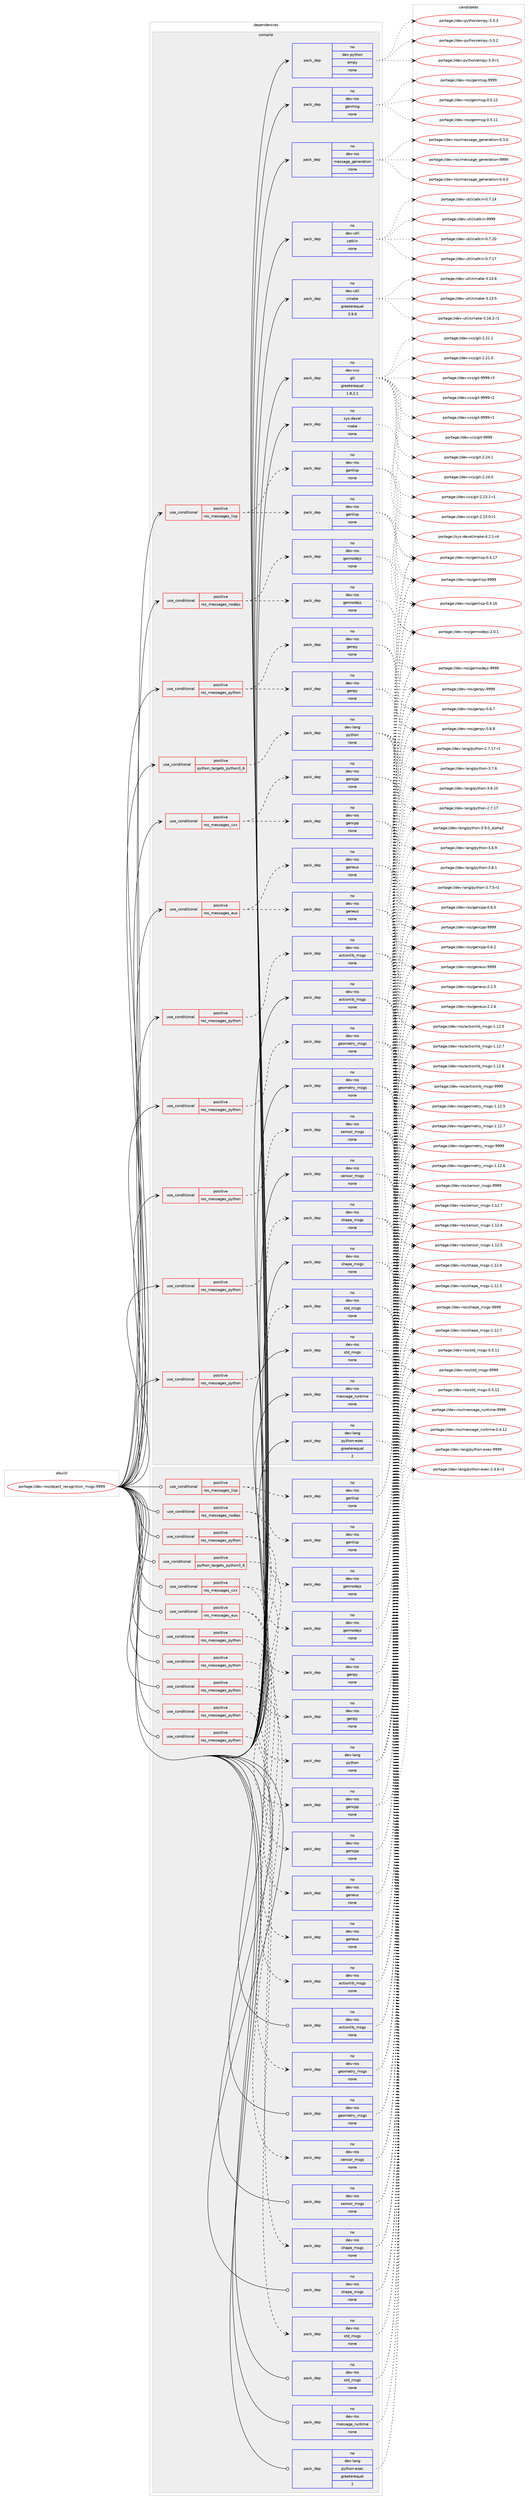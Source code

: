 digraph prolog {

# *************
# Graph options
# *************

newrank=true;
concentrate=true;
compound=true;
graph [rankdir=LR,fontname=Helvetica,fontsize=10,ranksep=1.5];#, ranksep=2.5, nodesep=0.2];
edge  [arrowhead=vee];
node  [fontname=Helvetica,fontsize=10];

# **********
# The ebuild
# **********

subgraph cluster_leftcol {
color=gray;
rank=same;
label=<<i>ebuild</i>>;
id [label="portage://dev-ros/object_recognition_msgs-9999", color=red, width=4, href="../dev-ros/object_recognition_msgs-9999.svg"];
}

# ****************
# The dependencies
# ****************

subgraph cluster_midcol {
color=gray;
label=<<i>dependencies</i>>;
subgraph cluster_compile {
fillcolor="#eeeeee";
style=filled;
label=<<i>compile</i>>;
subgraph cond99275 {
dependency395270 [label=<<TABLE BORDER="0" CELLBORDER="1" CELLSPACING="0" CELLPADDING="4"><TR><TD ROWSPAN="3" CELLPADDING="10">use_conditional</TD></TR><TR><TD>positive</TD></TR><TR><TD>python_targets_python3_6</TD></TR></TABLE>>, shape=none, color=red];
subgraph pack291142 {
dependency395271 [label=<<TABLE BORDER="0" CELLBORDER="1" CELLSPACING="0" CELLPADDING="4" WIDTH="220"><TR><TD ROWSPAN="6" CELLPADDING="30">pack_dep</TD></TR><TR><TD WIDTH="110">no</TD></TR><TR><TD>dev-lang</TD></TR><TR><TD>python</TD></TR><TR><TD>none</TD></TR><TR><TD></TD></TR></TABLE>>, shape=none, color=blue];
}
dependency395270:e -> dependency395271:w [weight=20,style="dashed",arrowhead="vee"];
}
id:e -> dependency395270:w [weight=20,style="solid",arrowhead="vee"];
subgraph cond99276 {
dependency395272 [label=<<TABLE BORDER="0" CELLBORDER="1" CELLSPACING="0" CELLPADDING="4"><TR><TD ROWSPAN="3" CELLPADDING="10">use_conditional</TD></TR><TR><TD>positive</TD></TR><TR><TD>ros_messages_cxx</TD></TR></TABLE>>, shape=none, color=red];
subgraph pack291143 {
dependency395273 [label=<<TABLE BORDER="0" CELLBORDER="1" CELLSPACING="0" CELLPADDING="4" WIDTH="220"><TR><TD ROWSPAN="6" CELLPADDING="30">pack_dep</TD></TR><TR><TD WIDTH="110">no</TD></TR><TR><TD>dev-ros</TD></TR><TR><TD>gencpp</TD></TR><TR><TD>none</TD></TR><TR><TD></TD></TR></TABLE>>, shape=none, color=blue];
}
dependency395272:e -> dependency395273:w [weight=20,style="dashed",arrowhead="vee"];
subgraph pack291144 {
dependency395274 [label=<<TABLE BORDER="0" CELLBORDER="1" CELLSPACING="0" CELLPADDING="4" WIDTH="220"><TR><TD ROWSPAN="6" CELLPADDING="30">pack_dep</TD></TR><TR><TD WIDTH="110">no</TD></TR><TR><TD>dev-ros</TD></TR><TR><TD>gencpp</TD></TR><TR><TD>none</TD></TR><TR><TD></TD></TR></TABLE>>, shape=none, color=blue];
}
dependency395272:e -> dependency395274:w [weight=20,style="dashed",arrowhead="vee"];
}
id:e -> dependency395272:w [weight=20,style="solid",arrowhead="vee"];
subgraph cond99277 {
dependency395275 [label=<<TABLE BORDER="0" CELLBORDER="1" CELLSPACING="0" CELLPADDING="4"><TR><TD ROWSPAN="3" CELLPADDING="10">use_conditional</TD></TR><TR><TD>positive</TD></TR><TR><TD>ros_messages_eus</TD></TR></TABLE>>, shape=none, color=red];
subgraph pack291145 {
dependency395276 [label=<<TABLE BORDER="0" CELLBORDER="1" CELLSPACING="0" CELLPADDING="4" WIDTH="220"><TR><TD ROWSPAN="6" CELLPADDING="30">pack_dep</TD></TR><TR><TD WIDTH="110">no</TD></TR><TR><TD>dev-ros</TD></TR><TR><TD>geneus</TD></TR><TR><TD>none</TD></TR><TR><TD></TD></TR></TABLE>>, shape=none, color=blue];
}
dependency395275:e -> dependency395276:w [weight=20,style="dashed",arrowhead="vee"];
subgraph pack291146 {
dependency395277 [label=<<TABLE BORDER="0" CELLBORDER="1" CELLSPACING="0" CELLPADDING="4" WIDTH="220"><TR><TD ROWSPAN="6" CELLPADDING="30">pack_dep</TD></TR><TR><TD WIDTH="110">no</TD></TR><TR><TD>dev-ros</TD></TR><TR><TD>geneus</TD></TR><TR><TD>none</TD></TR><TR><TD></TD></TR></TABLE>>, shape=none, color=blue];
}
dependency395275:e -> dependency395277:w [weight=20,style="dashed",arrowhead="vee"];
}
id:e -> dependency395275:w [weight=20,style="solid",arrowhead="vee"];
subgraph cond99278 {
dependency395278 [label=<<TABLE BORDER="0" CELLBORDER="1" CELLSPACING="0" CELLPADDING="4"><TR><TD ROWSPAN="3" CELLPADDING="10">use_conditional</TD></TR><TR><TD>positive</TD></TR><TR><TD>ros_messages_lisp</TD></TR></TABLE>>, shape=none, color=red];
subgraph pack291147 {
dependency395279 [label=<<TABLE BORDER="0" CELLBORDER="1" CELLSPACING="0" CELLPADDING="4" WIDTH="220"><TR><TD ROWSPAN="6" CELLPADDING="30">pack_dep</TD></TR><TR><TD WIDTH="110">no</TD></TR><TR><TD>dev-ros</TD></TR><TR><TD>genlisp</TD></TR><TR><TD>none</TD></TR><TR><TD></TD></TR></TABLE>>, shape=none, color=blue];
}
dependency395278:e -> dependency395279:w [weight=20,style="dashed",arrowhead="vee"];
subgraph pack291148 {
dependency395280 [label=<<TABLE BORDER="0" CELLBORDER="1" CELLSPACING="0" CELLPADDING="4" WIDTH="220"><TR><TD ROWSPAN="6" CELLPADDING="30">pack_dep</TD></TR><TR><TD WIDTH="110">no</TD></TR><TR><TD>dev-ros</TD></TR><TR><TD>genlisp</TD></TR><TR><TD>none</TD></TR><TR><TD></TD></TR></TABLE>>, shape=none, color=blue];
}
dependency395278:e -> dependency395280:w [weight=20,style="dashed",arrowhead="vee"];
}
id:e -> dependency395278:w [weight=20,style="solid",arrowhead="vee"];
subgraph cond99279 {
dependency395281 [label=<<TABLE BORDER="0" CELLBORDER="1" CELLSPACING="0" CELLPADDING="4"><TR><TD ROWSPAN="3" CELLPADDING="10">use_conditional</TD></TR><TR><TD>positive</TD></TR><TR><TD>ros_messages_nodejs</TD></TR></TABLE>>, shape=none, color=red];
subgraph pack291149 {
dependency395282 [label=<<TABLE BORDER="0" CELLBORDER="1" CELLSPACING="0" CELLPADDING="4" WIDTH="220"><TR><TD ROWSPAN="6" CELLPADDING="30">pack_dep</TD></TR><TR><TD WIDTH="110">no</TD></TR><TR><TD>dev-ros</TD></TR><TR><TD>gennodejs</TD></TR><TR><TD>none</TD></TR><TR><TD></TD></TR></TABLE>>, shape=none, color=blue];
}
dependency395281:e -> dependency395282:w [weight=20,style="dashed",arrowhead="vee"];
subgraph pack291150 {
dependency395283 [label=<<TABLE BORDER="0" CELLBORDER="1" CELLSPACING="0" CELLPADDING="4" WIDTH="220"><TR><TD ROWSPAN="6" CELLPADDING="30">pack_dep</TD></TR><TR><TD WIDTH="110">no</TD></TR><TR><TD>dev-ros</TD></TR><TR><TD>gennodejs</TD></TR><TR><TD>none</TD></TR><TR><TD></TD></TR></TABLE>>, shape=none, color=blue];
}
dependency395281:e -> dependency395283:w [weight=20,style="dashed",arrowhead="vee"];
}
id:e -> dependency395281:w [weight=20,style="solid",arrowhead="vee"];
subgraph cond99280 {
dependency395284 [label=<<TABLE BORDER="0" CELLBORDER="1" CELLSPACING="0" CELLPADDING="4"><TR><TD ROWSPAN="3" CELLPADDING="10">use_conditional</TD></TR><TR><TD>positive</TD></TR><TR><TD>ros_messages_python</TD></TR></TABLE>>, shape=none, color=red];
subgraph pack291151 {
dependency395285 [label=<<TABLE BORDER="0" CELLBORDER="1" CELLSPACING="0" CELLPADDING="4" WIDTH="220"><TR><TD ROWSPAN="6" CELLPADDING="30">pack_dep</TD></TR><TR><TD WIDTH="110">no</TD></TR><TR><TD>dev-ros</TD></TR><TR><TD>actionlib_msgs</TD></TR><TR><TD>none</TD></TR><TR><TD></TD></TR></TABLE>>, shape=none, color=blue];
}
dependency395284:e -> dependency395285:w [weight=20,style="dashed",arrowhead="vee"];
}
id:e -> dependency395284:w [weight=20,style="solid",arrowhead="vee"];
subgraph cond99281 {
dependency395286 [label=<<TABLE BORDER="0" CELLBORDER="1" CELLSPACING="0" CELLPADDING="4"><TR><TD ROWSPAN="3" CELLPADDING="10">use_conditional</TD></TR><TR><TD>positive</TD></TR><TR><TD>ros_messages_python</TD></TR></TABLE>>, shape=none, color=red];
subgraph pack291152 {
dependency395287 [label=<<TABLE BORDER="0" CELLBORDER="1" CELLSPACING="0" CELLPADDING="4" WIDTH="220"><TR><TD ROWSPAN="6" CELLPADDING="30">pack_dep</TD></TR><TR><TD WIDTH="110">no</TD></TR><TR><TD>dev-ros</TD></TR><TR><TD>genpy</TD></TR><TR><TD>none</TD></TR><TR><TD></TD></TR></TABLE>>, shape=none, color=blue];
}
dependency395286:e -> dependency395287:w [weight=20,style="dashed",arrowhead="vee"];
subgraph pack291153 {
dependency395288 [label=<<TABLE BORDER="0" CELLBORDER="1" CELLSPACING="0" CELLPADDING="4" WIDTH="220"><TR><TD ROWSPAN="6" CELLPADDING="30">pack_dep</TD></TR><TR><TD WIDTH="110">no</TD></TR><TR><TD>dev-ros</TD></TR><TR><TD>genpy</TD></TR><TR><TD>none</TD></TR><TR><TD></TD></TR></TABLE>>, shape=none, color=blue];
}
dependency395286:e -> dependency395288:w [weight=20,style="dashed",arrowhead="vee"];
}
id:e -> dependency395286:w [weight=20,style="solid",arrowhead="vee"];
subgraph cond99282 {
dependency395289 [label=<<TABLE BORDER="0" CELLBORDER="1" CELLSPACING="0" CELLPADDING="4"><TR><TD ROWSPAN="3" CELLPADDING="10">use_conditional</TD></TR><TR><TD>positive</TD></TR><TR><TD>ros_messages_python</TD></TR></TABLE>>, shape=none, color=red];
subgraph pack291154 {
dependency395290 [label=<<TABLE BORDER="0" CELLBORDER="1" CELLSPACING="0" CELLPADDING="4" WIDTH="220"><TR><TD ROWSPAN="6" CELLPADDING="30">pack_dep</TD></TR><TR><TD WIDTH="110">no</TD></TR><TR><TD>dev-ros</TD></TR><TR><TD>geometry_msgs</TD></TR><TR><TD>none</TD></TR><TR><TD></TD></TR></TABLE>>, shape=none, color=blue];
}
dependency395289:e -> dependency395290:w [weight=20,style="dashed",arrowhead="vee"];
}
id:e -> dependency395289:w [weight=20,style="solid",arrowhead="vee"];
subgraph cond99283 {
dependency395291 [label=<<TABLE BORDER="0" CELLBORDER="1" CELLSPACING="0" CELLPADDING="4"><TR><TD ROWSPAN="3" CELLPADDING="10">use_conditional</TD></TR><TR><TD>positive</TD></TR><TR><TD>ros_messages_python</TD></TR></TABLE>>, shape=none, color=red];
subgraph pack291155 {
dependency395292 [label=<<TABLE BORDER="0" CELLBORDER="1" CELLSPACING="0" CELLPADDING="4" WIDTH="220"><TR><TD ROWSPAN="6" CELLPADDING="30">pack_dep</TD></TR><TR><TD WIDTH="110">no</TD></TR><TR><TD>dev-ros</TD></TR><TR><TD>sensor_msgs</TD></TR><TR><TD>none</TD></TR><TR><TD></TD></TR></TABLE>>, shape=none, color=blue];
}
dependency395291:e -> dependency395292:w [weight=20,style="dashed",arrowhead="vee"];
}
id:e -> dependency395291:w [weight=20,style="solid",arrowhead="vee"];
subgraph cond99284 {
dependency395293 [label=<<TABLE BORDER="0" CELLBORDER="1" CELLSPACING="0" CELLPADDING="4"><TR><TD ROWSPAN="3" CELLPADDING="10">use_conditional</TD></TR><TR><TD>positive</TD></TR><TR><TD>ros_messages_python</TD></TR></TABLE>>, shape=none, color=red];
subgraph pack291156 {
dependency395294 [label=<<TABLE BORDER="0" CELLBORDER="1" CELLSPACING="0" CELLPADDING="4" WIDTH="220"><TR><TD ROWSPAN="6" CELLPADDING="30">pack_dep</TD></TR><TR><TD WIDTH="110">no</TD></TR><TR><TD>dev-ros</TD></TR><TR><TD>shape_msgs</TD></TR><TR><TD>none</TD></TR><TR><TD></TD></TR></TABLE>>, shape=none, color=blue];
}
dependency395293:e -> dependency395294:w [weight=20,style="dashed",arrowhead="vee"];
}
id:e -> dependency395293:w [weight=20,style="solid",arrowhead="vee"];
subgraph cond99285 {
dependency395295 [label=<<TABLE BORDER="0" CELLBORDER="1" CELLSPACING="0" CELLPADDING="4"><TR><TD ROWSPAN="3" CELLPADDING="10">use_conditional</TD></TR><TR><TD>positive</TD></TR><TR><TD>ros_messages_python</TD></TR></TABLE>>, shape=none, color=red];
subgraph pack291157 {
dependency395296 [label=<<TABLE BORDER="0" CELLBORDER="1" CELLSPACING="0" CELLPADDING="4" WIDTH="220"><TR><TD ROWSPAN="6" CELLPADDING="30">pack_dep</TD></TR><TR><TD WIDTH="110">no</TD></TR><TR><TD>dev-ros</TD></TR><TR><TD>std_msgs</TD></TR><TR><TD>none</TD></TR><TR><TD></TD></TR></TABLE>>, shape=none, color=blue];
}
dependency395295:e -> dependency395296:w [weight=20,style="dashed",arrowhead="vee"];
}
id:e -> dependency395295:w [weight=20,style="solid",arrowhead="vee"];
subgraph pack291158 {
dependency395297 [label=<<TABLE BORDER="0" CELLBORDER="1" CELLSPACING="0" CELLPADDING="4" WIDTH="220"><TR><TD ROWSPAN="6" CELLPADDING="30">pack_dep</TD></TR><TR><TD WIDTH="110">no</TD></TR><TR><TD>dev-lang</TD></TR><TR><TD>python-exec</TD></TR><TR><TD>greaterequal</TD></TR><TR><TD>2</TD></TR></TABLE>>, shape=none, color=blue];
}
id:e -> dependency395297:w [weight=20,style="solid",arrowhead="vee"];
subgraph pack291159 {
dependency395298 [label=<<TABLE BORDER="0" CELLBORDER="1" CELLSPACING="0" CELLPADDING="4" WIDTH="220"><TR><TD ROWSPAN="6" CELLPADDING="30">pack_dep</TD></TR><TR><TD WIDTH="110">no</TD></TR><TR><TD>dev-python</TD></TR><TR><TD>empy</TD></TR><TR><TD>none</TD></TR><TR><TD></TD></TR></TABLE>>, shape=none, color=blue];
}
id:e -> dependency395298:w [weight=20,style="solid",arrowhead="vee"];
subgraph pack291160 {
dependency395299 [label=<<TABLE BORDER="0" CELLBORDER="1" CELLSPACING="0" CELLPADDING="4" WIDTH="220"><TR><TD ROWSPAN="6" CELLPADDING="30">pack_dep</TD></TR><TR><TD WIDTH="110">no</TD></TR><TR><TD>dev-ros</TD></TR><TR><TD>actionlib_msgs</TD></TR><TR><TD>none</TD></TR><TR><TD></TD></TR></TABLE>>, shape=none, color=blue];
}
id:e -> dependency395299:w [weight=20,style="solid",arrowhead="vee"];
subgraph pack291161 {
dependency395300 [label=<<TABLE BORDER="0" CELLBORDER="1" CELLSPACING="0" CELLPADDING="4" WIDTH="220"><TR><TD ROWSPAN="6" CELLPADDING="30">pack_dep</TD></TR><TR><TD WIDTH="110">no</TD></TR><TR><TD>dev-ros</TD></TR><TR><TD>genmsg</TD></TR><TR><TD>none</TD></TR><TR><TD></TD></TR></TABLE>>, shape=none, color=blue];
}
id:e -> dependency395300:w [weight=20,style="solid",arrowhead="vee"];
subgraph pack291162 {
dependency395301 [label=<<TABLE BORDER="0" CELLBORDER="1" CELLSPACING="0" CELLPADDING="4" WIDTH="220"><TR><TD ROWSPAN="6" CELLPADDING="30">pack_dep</TD></TR><TR><TD WIDTH="110">no</TD></TR><TR><TD>dev-ros</TD></TR><TR><TD>geometry_msgs</TD></TR><TR><TD>none</TD></TR><TR><TD></TD></TR></TABLE>>, shape=none, color=blue];
}
id:e -> dependency395301:w [weight=20,style="solid",arrowhead="vee"];
subgraph pack291163 {
dependency395302 [label=<<TABLE BORDER="0" CELLBORDER="1" CELLSPACING="0" CELLPADDING="4" WIDTH="220"><TR><TD ROWSPAN="6" CELLPADDING="30">pack_dep</TD></TR><TR><TD WIDTH="110">no</TD></TR><TR><TD>dev-ros</TD></TR><TR><TD>message_generation</TD></TR><TR><TD>none</TD></TR><TR><TD></TD></TR></TABLE>>, shape=none, color=blue];
}
id:e -> dependency395302:w [weight=20,style="solid",arrowhead="vee"];
subgraph pack291164 {
dependency395303 [label=<<TABLE BORDER="0" CELLBORDER="1" CELLSPACING="0" CELLPADDING="4" WIDTH="220"><TR><TD ROWSPAN="6" CELLPADDING="30">pack_dep</TD></TR><TR><TD WIDTH="110">no</TD></TR><TR><TD>dev-ros</TD></TR><TR><TD>message_runtime</TD></TR><TR><TD>none</TD></TR><TR><TD></TD></TR></TABLE>>, shape=none, color=blue];
}
id:e -> dependency395303:w [weight=20,style="solid",arrowhead="vee"];
subgraph pack291165 {
dependency395304 [label=<<TABLE BORDER="0" CELLBORDER="1" CELLSPACING="0" CELLPADDING="4" WIDTH="220"><TR><TD ROWSPAN="6" CELLPADDING="30">pack_dep</TD></TR><TR><TD WIDTH="110">no</TD></TR><TR><TD>dev-ros</TD></TR><TR><TD>sensor_msgs</TD></TR><TR><TD>none</TD></TR><TR><TD></TD></TR></TABLE>>, shape=none, color=blue];
}
id:e -> dependency395304:w [weight=20,style="solid",arrowhead="vee"];
subgraph pack291166 {
dependency395305 [label=<<TABLE BORDER="0" CELLBORDER="1" CELLSPACING="0" CELLPADDING="4" WIDTH="220"><TR><TD ROWSPAN="6" CELLPADDING="30">pack_dep</TD></TR><TR><TD WIDTH="110">no</TD></TR><TR><TD>dev-ros</TD></TR><TR><TD>shape_msgs</TD></TR><TR><TD>none</TD></TR><TR><TD></TD></TR></TABLE>>, shape=none, color=blue];
}
id:e -> dependency395305:w [weight=20,style="solid",arrowhead="vee"];
subgraph pack291167 {
dependency395306 [label=<<TABLE BORDER="0" CELLBORDER="1" CELLSPACING="0" CELLPADDING="4" WIDTH="220"><TR><TD ROWSPAN="6" CELLPADDING="30">pack_dep</TD></TR><TR><TD WIDTH="110">no</TD></TR><TR><TD>dev-ros</TD></TR><TR><TD>std_msgs</TD></TR><TR><TD>none</TD></TR><TR><TD></TD></TR></TABLE>>, shape=none, color=blue];
}
id:e -> dependency395306:w [weight=20,style="solid",arrowhead="vee"];
subgraph pack291168 {
dependency395307 [label=<<TABLE BORDER="0" CELLBORDER="1" CELLSPACING="0" CELLPADDING="4" WIDTH="220"><TR><TD ROWSPAN="6" CELLPADDING="30">pack_dep</TD></TR><TR><TD WIDTH="110">no</TD></TR><TR><TD>dev-util</TD></TR><TR><TD>catkin</TD></TR><TR><TD>none</TD></TR><TR><TD></TD></TR></TABLE>>, shape=none, color=blue];
}
id:e -> dependency395307:w [weight=20,style="solid",arrowhead="vee"];
subgraph pack291169 {
dependency395308 [label=<<TABLE BORDER="0" CELLBORDER="1" CELLSPACING="0" CELLPADDING="4" WIDTH="220"><TR><TD ROWSPAN="6" CELLPADDING="30">pack_dep</TD></TR><TR><TD WIDTH="110">no</TD></TR><TR><TD>dev-util</TD></TR><TR><TD>cmake</TD></TR><TR><TD>greaterequal</TD></TR><TR><TD>3.9.6</TD></TR></TABLE>>, shape=none, color=blue];
}
id:e -> dependency395308:w [weight=20,style="solid",arrowhead="vee"];
subgraph pack291170 {
dependency395309 [label=<<TABLE BORDER="0" CELLBORDER="1" CELLSPACING="0" CELLPADDING="4" WIDTH="220"><TR><TD ROWSPAN="6" CELLPADDING="30">pack_dep</TD></TR><TR><TD WIDTH="110">no</TD></TR><TR><TD>dev-vcs</TD></TR><TR><TD>git</TD></TR><TR><TD>greaterequal</TD></TR><TR><TD>1.8.2.1</TD></TR></TABLE>>, shape=none, color=blue];
}
id:e -> dependency395309:w [weight=20,style="solid",arrowhead="vee"];
subgraph pack291171 {
dependency395310 [label=<<TABLE BORDER="0" CELLBORDER="1" CELLSPACING="0" CELLPADDING="4" WIDTH="220"><TR><TD ROWSPAN="6" CELLPADDING="30">pack_dep</TD></TR><TR><TD WIDTH="110">no</TD></TR><TR><TD>sys-devel</TD></TR><TR><TD>make</TD></TR><TR><TD>none</TD></TR><TR><TD></TD></TR></TABLE>>, shape=none, color=blue];
}
id:e -> dependency395310:w [weight=20,style="solid",arrowhead="vee"];
}
subgraph cluster_compileandrun {
fillcolor="#eeeeee";
style=filled;
label=<<i>compile and run</i>>;
}
subgraph cluster_run {
fillcolor="#eeeeee";
style=filled;
label=<<i>run</i>>;
subgraph cond99286 {
dependency395311 [label=<<TABLE BORDER="0" CELLBORDER="1" CELLSPACING="0" CELLPADDING="4"><TR><TD ROWSPAN="3" CELLPADDING="10">use_conditional</TD></TR><TR><TD>positive</TD></TR><TR><TD>python_targets_python3_6</TD></TR></TABLE>>, shape=none, color=red];
subgraph pack291172 {
dependency395312 [label=<<TABLE BORDER="0" CELLBORDER="1" CELLSPACING="0" CELLPADDING="4" WIDTH="220"><TR><TD ROWSPAN="6" CELLPADDING="30">pack_dep</TD></TR><TR><TD WIDTH="110">no</TD></TR><TR><TD>dev-lang</TD></TR><TR><TD>python</TD></TR><TR><TD>none</TD></TR><TR><TD></TD></TR></TABLE>>, shape=none, color=blue];
}
dependency395311:e -> dependency395312:w [weight=20,style="dashed",arrowhead="vee"];
}
id:e -> dependency395311:w [weight=20,style="solid",arrowhead="odot"];
subgraph cond99287 {
dependency395313 [label=<<TABLE BORDER="0" CELLBORDER="1" CELLSPACING="0" CELLPADDING="4"><TR><TD ROWSPAN="3" CELLPADDING="10">use_conditional</TD></TR><TR><TD>positive</TD></TR><TR><TD>ros_messages_cxx</TD></TR></TABLE>>, shape=none, color=red];
subgraph pack291173 {
dependency395314 [label=<<TABLE BORDER="0" CELLBORDER="1" CELLSPACING="0" CELLPADDING="4" WIDTH="220"><TR><TD ROWSPAN="6" CELLPADDING="30">pack_dep</TD></TR><TR><TD WIDTH="110">no</TD></TR><TR><TD>dev-ros</TD></TR><TR><TD>gencpp</TD></TR><TR><TD>none</TD></TR><TR><TD></TD></TR></TABLE>>, shape=none, color=blue];
}
dependency395313:e -> dependency395314:w [weight=20,style="dashed",arrowhead="vee"];
subgraph pack291174 {
dependency395315 [label=<<TABLE BORDER="0" CELLBORDER="1" CELLSPACING="0" CELLPADDING="4" WIDTH="220"><TR><TD ROWSPAN="6" CELLPADDING="30">pack_dep</TD></TR><TR><TD WIDTH="110">no</TD></TR><TR><TD>dev-ros</TD></TR><TR><TD>gencpp</TD></TR><TR><TD>none</TD></TR><TR><TD></TD></TR></TABLE>>, shape=none, color=blue];
}
dependency395313:e -> dependency395315:w [weight=20,style="dashed",arrowhead="vee"];
}
id:e -> dependency395313:w [weight=20,style="solid",arrowhead="odot"];
subgraph cond99288 {
dependency395316 [label=<<TABLE BORDER="0" CELLBORDER="1" CELLSPACING="0" CELLPADDING="4"><TR><TD ROWSPAN="3" CELLPADDING="10">use_conditional</TD></TR><TR><TD>positive</TD></TR><TR><TD>ros_messages_eus</TD></TR></TABLE>>, shape=none, color=red];
subgraph pack291175 {
dependency395317 [label=<<TABLE BORDER="0" CELLBORDER="1" CELLSPACING="0" CELLPADDING="4" WIDTH="220"><TR><TD ROWSPAN="6" CELLPADDING="30">pack_dep</TD></TR><TR><TD WIDTH="110">no</TD></TR><TR><TD>dev-ros</TD></TR><TR><TD>geneus</TD></TR><TR><TD>none</TD></TR><TR><TD></TD></TR></TABLE>>, shape=none, color=blue];
}
dependency395316:e -> dependency395317:w [weight=20,style="dashed",arrowhead="vee"];
subgraph pack291176 {
dependency395318 [label=<<TABLE BORDER="0" CELLBORDER="1" CELLSPACING="0" CELLPADDING="4" WIDTH="220"><TR><TD ROWSPAN="6" CELLPADDING="30">pack_dep</TD></TR><TR><TD WIDTH="110">no</TD></TR><TR><TD>dev-ros</TD></TR><TR><TD>geneus</TD></TR><TR><TD>none</TD></TR><TR><TD></TD></TR></TABLE>>, shape=none, color=blue];
}
dependency395316:e -> dependency395318:w [weight=20,style="dashed",arrowhead="vee"];
}
id:e -> dependency395316:w [weight=20,style="solid",arrowhead="odot"];
subgraph cond99289 {
dependency395319 [label=<<TABLE BORDER="0" CELLBORDER="1" CELLSPACING="0" CELLPADDING="4"><TR><TD ROWSPAN="3" CELLPADDING="10">use_conditional</TD></TR><TR><TD>positive</TD></TR><TR><TD>ros_messages_lisp</TD></TR></TABLE>>, shape=none, color=red];
subgraph pack291177 {
dependency395320 [label=<<TABLE BORDER="0" CELLBORDER="1" CELLSPACING="0" CELLPADDING="4" WIDTH="220"><TR><TD ROWSPAN="6" CELLPADDING="30">pack_dep</TD></TR><TR><TD WIDTH="110">no</TD></TR><TR><TD>dev-ros</TD></TR><TR><TD>genlisp</TD></TR><TR><TD>none</TD></TR><TR><TD></TD></TR></TABLE>>, shape=none, color=blue];
}
dependency395319:e -> dependency395320:w [weight=20,style="dashed",arrowhead="vee"];
subgraph pack291178 {
dependency395321 [label=<<TABLE BORDER="0" CELLBORDER="1" CELLSPACING="0" CELLPADDING="4" WIDTH="220"><TR><TD ROWSPAN="6" CELLPADDING="30">pack_dep</TD></TR><TR><TD WIDTH="110">no</TD></TR><TR><TD>dev-ros</TD></TR><TR><TD>genlisp</TD></TR><TR><TD>none</TD></TR><TR><TD></TD></TR></TABLE>>, shape=none, color=blue];
}
dependency395319:e -> dependency395321:w [weight=20,style="dashed",arrowhead="vee"];
}
id:e -> dependency395319:w [weight=20,style="solid",arrowhead="odot"];
subgraph cond99290 {
dependency395322 [label=<<TABLE BORDER="0" CELLBORDER="1" CELLSPACING="0" CELLPADDING="4"><TR><TD ROWSPAN="3" CELLPADDING="10">use_conditional</TD></TR><TR><TD>positive</TD></TR><TR><TD>ros_messages_nodejs</TD></TR></TABLE>>, shape=none, color=red];
subgraph pack291179 {
dependency395323 [label=<<TABLE BORDER="0" CELLBORDER="1" CELLSPACING="0" CELLPADDING="4" WIDTH="220"><TR><TD ROWSPAN="6" CELLPADDING="30">pack_dep</TD></TR><TR><TD WIDTH="110">no</TD></TR><TR><TD>dev-ros</TD></TR><TR><TD>gennodejs</TD></TR><TR><TD>none</TD></TR><TR><TD></TD></TR></TABLE>>, shape=none, color=blue];
}
dependency395322:e -> dependency395323:w [weight=20,style="dashed",arrowhead="vee"];
subgraph pack291180 {
dependency395324 [label=<<TABLE BORDER="0" CELLBORDER="1" CELLSPACING="0" CELLPADDING="4" WIDTH="220"><TR><TD ROWSPAN="6" CELLPADDING="30">pack_dep</TD></TR><TR><TD WIDTH="110">no</TD></TR><TR><TD>dev-ros</TD></TR><TR><TD>gennodejs</TD></TR><TR><TD>none</TD></TR><TR><TD></TD></TR></TABLE>>, shape=none, color=blue];
}
dependency395322:e -> dependency395324:w [weight=20,style="dashed",arrowhead="vee"];
}
id:e -> dependency395322:w [weight=20,style="solid",arrowhead="odot"];
subgraph cond99291 {
dependency395325 [label=<<TABLE BORDER="0" CELLBORDER="1" CELLSPACING="0" CELLPADDING="4"><TR><TD ROWSPAN="3" CELLPADDING="10">use_conditional</TD></TR><TR><TD>positive</TD></TR><TR><TD>ros_messages_python</TD></TR></TABLE>>, shape=none, color=red];
subgraph pack291181 {
dependency395326 [label=<<TABLE BORDER="0" CELLBORDER="1" CELLSPACING="0" CELLPADDING="4" WIDTH="220"><TR><TD ROWSPAN="6" CELLPADDING="30">pack_dep</TD></TR><TR><TD WIDTH="110">no</TD></TR><TR><TD>dev-ros</TD></TR><TR><TD>actionlib_msgs</TD></TR><TR><TD>none</TD></TR><TR><TD></TD></TR></TABLE>>, shape=none, color=blue];
}
dependency395325:e -> dependency395326:w [weight=20,style="dashed",arrowhead="vee"];
}
id:e -> dependency395325:w [weight=20,style="solid",arrowhead="odot"];
subgraph cond99292 {
dependency395327 [label=<<TABLE BORDER="0" CELLBORDER="1" CELLSPACING="0" CELLPADDING="4"><TR><TD ROWSPAN="3" CELLPADDING="10">use_conditional</TD></TR><TR><TD>positive</TD></TR><TR><TD>ros_messages_python</TD></TR></TABLE>>, shape=none, color=red];
subgraph pack291182 {
dependency395328 [label=<<TABLE BORDER="0" CELLBORDER="1" CELLSPACING="0" CELLPADDING="4" WIDTH="220"><TR><TD ROWSPAN="6" CELLPADDING="30">pack_dep</TD></TR><TR><TD WIDTH="110">no</TD></TR><TR><TD>dev-ros</TD></TR><TR><TD>genpy</TD></TR><TR><TD>none</TD></TR><TR><TD></TD></TR></TABLE>>, shape=none, color=blue];
}
dependency395327:e -> dependency395328:w [weight=20,style="dashed",arrowhead="vee"];
subgraph pack291183 {
dependency395329 [label=<<TABLE BORDER="0" CELLBORDER="1" CELLSPACING="0" CELLPADDING="4" WIDTH="220"><TR><TD ROWSPAN="6" CELLPADDING="30">pack_dep</TD></TR><TR><TD WIDTH="110">no</TD></TR><TR><TD>dev-ros</TD></TR><TR><TD>genpy</TD></TR><TR><TD>none</TD></TR><TR><TD></TD></TR></TABLE>>, shape=none, color=blue];
}
dependency395327:e -> dependency395329:w [weight=20,style="dashed",arrowhead="vee"];
}
id:e -> dependency395327:w [weight=20,style="solid",arrowhead="odot"];
subgraph cond99293 {
dependency395330 [label=<<TABLE BORDER="0" CELLBORDER="1" CELLSPACING="0" CELLPADDING="4"><TR><TD ROWSPAN="3" CELLPADDING="10">use_conditional</TD></TR><TR><TD>positive</TD></TR><TR><TD>ros_messages_python</TD></TR></TABLE>>, shape=none, color=red];
subgraph pack291184 {
dependency395331 [label=<<TABLE BORDER="0" CELLBORDER="1" CELLSPACING="0" CELLPADDING="4" WIDTH="220"><TR><TD ROWSPAN="6" CELLPADDING="30">pack_dep</TD></TR><TR><TD WIDTH="110">no</TD></TR><TR><TD>dev-ros</TD></TR><TR><TD>geometry_msgs</TD></TR><TR><TD>none</TD></TR><TR><TD></TD></TR></TABLE>>, shape=none, color=blue];
}
dependency395330:e -> dependency395331:w [weight=20,style="dashed",arrowhead="vee"];
}
id:e -> dependency395330:w [weight=20,style="solid",arrowhead="odot"];
subgraph cond99294 {
dependency395332 [label=<<TABLE BORDER="0" CELLBORDER="1" CELLSPACING="0" CELLPADDING="4"><TR><TD ROWSPAN="3" CELLPADDING="10">use_conditional</TD></TR><TR><TD>positive</TD></TR><TR><TD>ros_messages_python</TD></TR></TABLE>>, shape=none, color=red];
subgraph pack291185 {
dependency395333 [label=<<TABLE BORDER="0" CELLBORDER="1" CELLSPACING="0" CELLPADDING="4" WIDTH="220"><TR><TD ROWSPAN="6" CELLPADDING="30">pack_dep</TD></TR><TR><TD WIDTH="110">no</TD></TR><TR><TD>dev-ros</TD></TR><TR><TD>sensor_msgs</TD></TR><TR><TD>none</TD></TR><TR><TD></TD></TR></TABLE>>, shape=none, color=blue];
}
dependency395332:e -> dependency395333:w [weight=20,style="dashed",arrowhead="vee"];
}
id:e -> dependency395332:w [weight=20,style="solid",arrowhead="odot"];
subgraph cond99295 {
dependency395334 [label=<<TABLE BORDER="0" CELLBORDER="1" CELLSPACING="0" CELLPADDING="4"><TR><TD ROWSPAN="3" CELLPADDING="10">use_conditional</TD></TR><TR><TD>positive</TD></TR><TR><TD>ros_messages_python</TD></TR></TABLE>>, shape=none, color=red];
subgraph pack291186 {
dependency395335 [label=<<TABLE BORDER="0" CELLBORDER="1" CELLSPACING="0" CELLPADDING="4" WIDTH="220"><TR><TD ROWSPAN="6" CELLPADDING="30">pack_dep</TD></TR><TR><TD WIDTH="110">no</TD></TR><TR><TD>dev-ros</TD></TR><TR><TD>shape_msgs</TD></TR><TR><TD>none</TD></TR><TR><TD></TD></TR></TABLE>>, shape=none, color=blue];
}
dependency395334:e -> dependency395335:w [weight=20,style="dashed",arrowhead="vee"];
}
id:e -> dependency395334:w [weight=20,style="solid",arrowhead="odot"];
subgraph cond99296 {
dependency395336 [label=<<TABLE BORDER="0" CELLBORDER="1" CELLSPACING="0" CELLPADDING="4"><TR><TD ROWSPAN="3" CELLPADDING="10">use_conditional</TD></TR><TR><TD>positive</TD></TR><TR><TD>ros_messages_python</TD></TR></TABLE>>, shape=none, color=red];
subgraph pack291187 {
dependency395337 [label=<<TABLE BORDER="0" CELLBORDER="1" CELLSPACING="0" CELLPADDING="4" WIDTH="220"><TR><TD ROWSPAN="6" CELLPADDING="30">pack_dep</TD></TR><TR><TD WIDTH="110">no</TD></TR><TR><TD>dev-ros</TD></TR><TR><TD>std_msgs</TD></TR><TR><TD>none</TD></TR><TR><TD></TD></TR></TABLE>>, shape=none, color=blue];
}
dependency395336:e -> dependency395337:w [weight=20,style="dashed",arrowhead="vee"];
}
id:e -> dependency395336:w [weight=20,style="solid",arrowhead="odot"];
subgraph pack291188 {
dependency395338 [label=<<TABLE BORDER="0" CELLBORDER="1" CELLSPACING="0" CELLPADDING="4" WIDTH="220"><TR><TD ROWSPAN="6" CELLPADDING="30">pack_dep</TD></TR><TR><TD WIDTH="110">no</TD></TR><TR><TD>dev-lang</TD></TR><TR><TD>python-exec</TD></TR><TR><TD>greaterequal</TD></TR><TR><TD>2</TD></TR></TABLE>>, shape=none, color=blue];
}
id:e -> dependency395338:w [weight=20,style="solid",arrowhead="odot"];
subgraph pack291189 {
dependency395339 [label=<<TABLE BORDER="0" CELLBORDER="1" CELLSPACING="0" CELLPADDING="4" WIDTH="220"><TR><TD ROWSPAN="6" CELLPADDING="30">pack_dep</TD></TR><TR><TD WIDTH="110">no</TD></TR><TR><TD>dev-ros</TD></TR><TR><TD>actionlib_msgs</TD></TR><TR><TD>none</TD></TR><TR><TD></TD></TR></TABLE>>, shape=none, color=blue];
}
id:e -> dependency395339:w [weight=20,style="solid",arrowhead="odot"];
subgraph pack291190 {
dependency395340 [label=<<TABLE BORDER="0" CELLBORDER="1" CELLSPACING="0" CELLPADDING="4" WIDTH="220"><TR><TD ROWSPAN="6" CELLPADDING="30">pack_dep</TD></TR><TR><TD WIDTH="110">no</TD></TR><TR><TD>dev-ros</TD></TR><TR><TD>geometry_msgs</TD></TR><TR><TD>none</TD></TR><TR><TD></TD></TR></TABLE>>, shape=none, color=blue];
}
id:e -> dependency395340:w [weight=20,style="solid",arrowhead="odot"];
subgraph pack291191 {
dependency395341 [label=<<TABLE BORDER="0" CELLBORDER="1" CELLSPACING="0" CELLPADDING="4" WIDTH="220"><TR><TD ROWSPAN="6" CELLPADDING="30">pack_dep</TD></TR><TR><TD WIDTH="110">no</TD></TR><TR><TD>dev-ros</TD></TR><TR><TD>message_runtime</TD></TR><TR><TD>none</TD></TR><TR><TD></TD></TR></TABLE>>, shape=none, color=blue];
}
id:e -> dependency395341:w [weight=20,style="solid",arrowhead="odot"];
subgraph pack291192 {
dependency395342 [label=<<TABLE BORDER="0" CELLBORDER="1" CELLSPACING="0" CELLPADDING="4" WIDTH="220"><TR><TD ROWSPAN="6" CELLPADDING="30">pack_dep</TD></TR><TR><TD WIDTH="110">no</TD></TR><TR><TD>dev-ros</TD></TR><TR><TD>sensor_msgs</TD></TR><TR><TD>none</TD></TR><TR><TD></TD></TR></TABLE>>, shape=none, color=blue];
}
id:e -> dependency395342:w [weight=20,style="solid",arrowhead="odot"];
subgraph pack291193 {
dependency395343 [label=<<TABLE BORDER="0" CELLBORDER="1" CELLSPACING="0" CELLPADDING="4" WIDTH="220"><TR><TD ROWSPAN="6" CELLPADDING="30">pack_dep</TD></TR><TR><TD WIDTH="110">no</TD></TR><TR><TD>dev-ros</TD></TR><TR><TD>shape_msgs</TD></TR><TR><TD>none</TD></TR><TR><TD></TD></TR></TABLE>>, shape=none, color=blue];
}
id:e -> dependency395343:w [weight=20,style="solid",arrowhead="odot"];
subgraph pack291194 {
dependency395344 [label=<<TABLE BORDER="0" CELLBORDER="1" CELLSPACING="0" CELLPADDING="4" WIDTH="220"><TR><TD ROWSPAN="6" CELLPADDING="30">pack_dep</TD></TR><TR><TD WIDTH="110">no</TD></TR><TR><TD>dev-ros</TD></TR><TR><TD>std_msgs</TD></TR><TR><TD>none</TD></TR><TR><TD></TD></TR></TABLE>>, shape=none, color=blue];
}
id:e -> dependency395344:w [weight=20,style="solid",arrowhead="odot"];
}
}

# **************
# The candidates
# **************

subgraph cluster_choices {
rank=same;
color=gray;
label=<<i>candidates</i>>;

subgraph choice291142 {
color=black;
nodesep=1;
choice10010111845108971101034711212111610411111045514657464895971081121049750 [label="portage://dev-lang/python-3.9.0_alpha2", color=red, width=4,href="../dev-lang/python-3.9.0_alpha2.svg"];
choice100101118451089711010347112121116104111110455146564649 [label="portage://dev-lang/python-3.8.1", color=red, width=4,href="../dev-lang/python-3.8.1.svg"];
choice100101118451089711010347112121116104111110455146554654 [label="portage://dev-lang/python-3.7.6", color=red, width=4,href="../dev-lang/python-3.7.6.svg"];
choice1001011184510897110103471121211161041111104551465546534511449 [label="portage://dev-lang/python-3.7.5-r1", color=red, width=4,href="../dev-lang/python-3.7.5-r1.svg"];
choice100101118451089711010347112121116104111110455146544657 [label="portage://dev-lang/python-3.6.9", color=red, width=4,href="../dev-lang/python-3.6.9.svg"];
choice10010111845108971101034711212111610411111045514654464948 [label="portage://dev-lang/python-3.6.10", color=red, width=4,href="../dev-lang/python-3.6.10.svg"];
choice100101118451089711010347112121116104111110455046554649554511449 [label="portage://dev-lang/python-2.7.17-r1", color=red, width=4,href="../dev-lang/python-2.7.17-r1.svg"];
choice10010111845108971101034711212111610411111045504655464955 [label="portage://dev-lang/python-2.7.17", color=red, width=4,href="../dev-lang/python-2.7.17.svg"];
dependency395271:e -> choice10010111845108971101034711212111610411111045514657464895971081121049750:w [style=dotted,weight="100"];
dependency395271:e -> choice100101118451089711010347112121116104111110455146564649:w [style=dotted,weight="100"];
dependency395271:e -> choice100101118451089711010347112121116104111110455146554654:w [style=dotted,weight="100"];
dependency395271:e -> choice1001011184510897110103471121211161041111104551465546534511449:w [style=dotted,weight="100"];
dependency395271:e -> choice100101118451089711010347112121116104111110455146544657:w [style=dotted,weight="100"];
dependency395271:e -> choice10010111845108971101034711212111610411111045514654464948:w [style=dotted,weight="100"];
dependency395271:e -> choice100101118451089711010347112121116104111110455046554649554511449:w [style=dotted,weight="100"];
dependency395271:e -> choice10010111845108971101034711212111610411111045504655464955:w [style=dotted,weight="100"];
}
subgraph choice291143 {
color=black;
nodesep=1;
choice1001011184511411111547103101110991121124557575757 [label="portage://dev-ros/gencpp-9999", color=red, width=4,href="../dev-ros/gencpp-9999.svg"];
choice100101118451141111154710310111099112112454846544650 [label="portage://dev-ros/gencpp-0.6.2", color=red, width=4,href="../dev-ros/gencpp-0.6.2.svg"];
choice100101118451141111154710310111099112112454846544648 [label="portage://dev-ros/gencpp-0.6.0", color=red, width=4,href="../dev-ros/gencpp-0.6.0.svg"];
dependency395273:e -> choice1001011184511411111547103101110991121124557575757:w [style=dotted,weight="100"];
dependency395273:e -> choice100101118451141111154710310111099112112454846544650:w [style=dotted,weight="100"];
dependency395273:e -> choice100101118451141111154710310111099112112454846544648:w [style=dotted,weight="100"];
}
subgraph choice291144 {
color=black;
nodesep=1;
choice1001011184511411111547103101110991121124557575757 [label="portage://dev-ros/gencpp-9999", color=red, width=4,href="../dev-ros/gencpp-9999.svg"];
choice100101118451141111154710310111099112112454846544650 [label="portage://dev-ros/gencpp-0.6.2", color=red, width=4,href="../dev-ros/gencpp-0.6.2.svg"];
choice100101118451141111154710310111099112112454846544648 [label="portage://dev-ros/gencpp-0.6.0", color=red, width=4,href="../dev-ros/gencpp-0.6.0.svg"];
dependency395274:e -> choice1001011184511411111547103101110991121124557575757:w [style=dotted,weight="100"];
dependency395274:e -> choice100101118451141111154710310111099112112454846544650:w [style=dotted,weight="100"];
dependency395274:e -> choice100101118451141111154710310111099112112454846544648:w [style=dotted,weight="100"];
}
subgraph choice291145 {
color=black;
nodesep=1;
choice10010111845114111115471031011101011171154557575757 [label="portage://dev-ros/geneus-9999", color=red, width=4,href="../dev-ros/geneus-9999.svg"];
choice1001011184511411111547103101110101117115455046504654 [label="portage://dev-ros/geneus-2.2.6", color=red, width=4,href="../dev-ros/geneus-2.2.6.svg"];
choice1001011184511411111547103101110101117115455046504653 [label="portage://dev-ros/geneus-2.2.5", color=red, width=4,href="../dev-ros/geneus-2.2.5.svg"];
dependency395276:e -> choice10010111845114111115471031011101011171154557575757:w [style=dotted,weight="100"];
dependency395276:e -> choice1001011184511411111547103101110101117115455046504654:w [style=dotted,weight="100"];
dependency395276:e -> choice1001011184511411111547103101110101117115455046504653:w [style=dotted,weight="100"];
}
subgraph choice291146 {
color=black;
nodesep=1;
choice10010111845114111115471031011101011171154557575757 [label="portage://dev-ros/geneus-9999", color=red, width=4,href="../dev-ros/geneus-9999.svg"];
choice1001011184511411111547103101110101117115455046504654 [label="portage://dev-ros/geneus-2.2.6", color=red, width=4,href="../dev-ros/geneus-2.2.6.svg"];
choice1001011184511411111547103101110101117115455046504653 [label="portage://dev-ros/geneus-2.2.5", color=red, width=4,href="../dev-ros/geneus-2.2.5.svg"];
dependency395277:e -> choice10010111845114111115471031011101011171154557575757:w [style=dotted,weight="100"];
dependency395277:e -> choice1001011184511411111547103101110101117115455046504654:w [style=dotted,weight="100"];
dependency395277:e -> choice1001011184511411111547103101110101117115455046504653:w [style=dotted,weight="100"];
}
subgraph choice291147 {
color=black;
nodesep=1;
choice10010111845114111115471031011101081051151124557575757 [label="portage://dev-ros/genlisp-9999", color=red, width=4,href="../dev-ros/genlisp-9999.svg"];
choice100101118451141111154710310111010810511511245484652464955 [label="portage://dev-ros/genlisp-0.4.17", color=red, width=4,href="../dev-ros/genlisp-0.4.17.svg"];
choice100101118451141111154710310111010810511511245484652464954 [label="portage://dev-ros/genlisp-0.4.16", color=red, width=4,href="../dev-ros/genlisp-0.4.16.svg"];
dependency395279:e -> choice10010111845114111115471031011101081051151124557575757:w [style=dotted,weight="100"];
dependency395279:e -> choice100101118451141111154710310111010810511511245484652464955:w [style=dotted,weight="100"];
dependency395279:e -> choice100101118451141111154710310111010810511511245484652464954:w [style=dotted,weight="100"];
}
subgraph choice291148 {
color=black;
nodesep=1;
choice10010111845114111115471031011101081051151124557575757 [label="portage://dev-ros/genlisp-9999", color=red, width=4,href="../dev-ros/genlisp-9999.svg"];
choice100101118451141111154710310111010810511511245484652464955 [label="portage://dev-ros/genlisp-0.4.17", color=red, width=4,href="../dev-ros/genlisp-0.4.17.svg"];
choice100101118451141111154710310111010810511511245484652464954 [label="portage://dev-ros/genlisp-0.4.16", color=red, width=4,href="../dev-ros/genlisp-0.4.16.svg"];
dependency395280:e -> choice10010111845114111115471031011101081051151124557575757:w [style=dotted,weight="100"];
dependency395280:e -> choice100101118451141111154710310111010810511511245484652464955:w [style=dotted,weight="100"];
dependency395280:e -> choice100101118451141111154710310111010810511511245484652464954:w [style=dotted,weight="100"];
}
subgraph choice291149 {
color=black;
nodesep=1;
choice10010111845114111115471031011101101111001011061154557575757 [label="portage://dev-ros/gennodejs-9999", color=red, width=4,href="../dev-ros/gennodejs-9999.svg"];
choice1001011184511411111547103101110110111100101106115455046484649 [label="portage://dev-ros/gennodejs-2.0.1", color=red, width=4,href="../dev-ros/gennodejs-2.0.1.svg"];
dependency395282:e -> choice10010111845114111115471031011101101111001011061154557575757:w [style=dotted,weight="100"];
dependency395282:e -> choice1001011184511411111547103101110110111100101106115455046484649:w [style=dotted,weight="100"];
}
subgraph choice291150 {
color=black;
nodesep=1;
choice10010111845114111115471031011101101111001011061154557575757 [label="portage://dev-ros/gennodejs-9999", color=red, width=4,href="../dev-ros/gennodejs-9999.svg"];
choice1001011184511411111547103101110110111100101106115455046484649 [label="portage://dev-ros/gennodejs-2.0.1", color=red, width=4,href="../dev-ros/gennodejs-2.0.1.svg"];
dependency395283:e -> choice10010111845114111115471031011101101111001011061154557575757:w [style=dotted,weight="100"];
dependency395283:e -> choice1001011184511411111547103101110110111100101106115455046484649:w [style=dotted,weight="100"];
}
subgraph choice291151 {
color=black;
nodesep=1;
choice1001011184511411111547979911610511111010810598951091151031154557575757 [label="portage://dev-ros/actionlib_msgs-9999", color=red, width=4,href="../dev-ros/actionlib_msgs-9999.svg"];
choice10010111845114111115479799116105111110108105989510911510311545494649504655 [label="portage://dev-ros/actionlib_msgs-1.12.7", color=red, width=4,href="../dev-ros/actionlib_msgs-1.12.7.svg"];
choice10010111845114111115479799116105111110108105989510911510311545494649504654 [label="portage://dev-ros/actionlib_msgs-1.12.6", color=red, width=4,href="../dev-ros/actionlib_msgs-1.12.6.svg"];
choice10010111845114111115479799116105111110108105989510911510311545494649504653 [label="portage://dev-ros/actionlib_msgs-1.12.5", color=red, width=4,href="../dev-ros/actionlib_msgs-1.12.5.svg"];
dependency395285:e -> choice1001011184511411111547979911610511111010810598951091151031154557575757:w [style=dotted,weight="100"];
dependency395285:e -> choice10010111845114111115479799116105111110108105989510911510311545494649504655:w [style=dotted,weight="100"];
dependency395285:e -> choice10010111845114111115479799116105111110108105989510911510311545494649504654:w [style=dotted,weight="100"];
dependency395285:e -> choice10010111845114111115479799116105111110108105989510911510311545494649504653:w [style=dotted,weight="100"];
}
subgraph choice291152 {
color=black;
nodesep=1;
choice10010111845114111115471031011101121214557575757 [label="portage://dev-ros/genpy-9999", color=red, width=4,href="../dev-ros/genpy-9999.svg"];
choice1001011184511411111547103101110112121454846544656 [label="portage://dev-ros/genpy-0.6.8", color=red, width=4,href="../dev-ros/genpy-0.6.8.svg"];
choice1001011184511411111547103101110112121454846544655 [label="portage://dev-ros/genpy-0.6.7", color=red, width=4,href="../dev-ros/genpy-0.6.7.svg"];
dependency395287:e -> choice10010111845114111115471031011101121214557575757:w [style=dotted,weight="100"];
dependency395287:e -> choice1001011184511411111547103101110112121454846544656:w [style=dotted,weight="100"];
dependency395287:e -> choice1001011184511411111547103101110112121454846544655:w [style=dotted,weight="100"];
}
subgraph choice291153 {
color=black;
nodesep=1;
choice10010111845114111115471031011101121214557575757 [label="portage://dev-ros/genpy-9999", color=red, width=4,href="../dev-ros/genpy-9999.svg"];
choice1001011184511411111547103101110112121454846544656 [label="portage://dev-ros/genpy-0.6.8", color=red, width=4,href="../dev-ros/genpy-0.6.8.svg"];
choice1001011184511411111547103101110112121454846544655 [label="portage://dev-ros/genpy-0.6.7", color=red, width=4,href="../dev-ros/genpy-0.6.7.svg"];
dependency395288:e -> choice10010111845114111115471031011101121214557575757:w [style=dotted,weight="100"];
dependency395288:e -> choice1001011184511411111547103101110112121454846544656:w [style=dotted,weight="100"];
dependency395288:e -> choice1001011184511411111547103101110112121454846544655:w [style=dotted,weight="100"];
}
subgraph choice291154 {
color=black;
nodesep=1;
choice1001011184511411111547103101111109101116114121951091151031154557575757 [label="portage://dev-ros/geometry_msgs-9999", color=red, width=4,href="../dev-ros/geometry_msgs-9999.svg"];
choice10010111845114111115471031011111091011161141219510911510311545494649504655 [label="portage://dev-ros/geometry_msgs-1.12.7", color=red, width=4,href="../dev-ros/geometry_msgs-1.12.7.svg"];
choice10010111845114111115471031011111091011161141219510911510311545494649504654 [label="portage://dev-ros/geometry_msgs-1.12.6", color=red, width=4,href="../dev-ros/geometry_msgs-1.12.6.svg"];
choice10010111845114111115471031011111091011161141219510911510311545494649504653 [label="portage://dev-ros/geometry_msgs-1.12.5", color=red, width=4,href="../dev-ros/geometry_msgs-1.12.5.svg"];
dependency395290:e -> choice1001011184511411111547103101111109101116114121951091151031154557575757:w [style=dotted,weight="100"];
dependency395290:e -> choice10010111845114111115471031011111091011161141219510911510311545494649504655:w [style=dotted,weight="100"];
dependency395290:e -> choice10010111845114111115471031011111091011161141219510911510311545494649504654:w [style=dotted,weight="100"];
dependency395290:e -> choice10010111845114111115471031011111091011161141219510911510311545494649504653:w [style=dotted,weight="100"];
}
subgraph choice291155 {
color=black;
nodesep=1;
choice1001011184511411111547115101110115111114951091151031154557575757 [label="portage://dev-ros/sensor_msgs-9999", color=red, width=4,href="../dev-ros/sensor_msgs-9999.svg"];
choice10010111845114111115471151011101151111149510911510311545494649504655 [label="portage://dev-ros/sensor_msgs-1.12.7", color=red, width=4,href="../dev-ros/sensor_msgs-1.12.7.svg"];
choice10010111845114111115471151011101151111149510911510311545494649504654 [label="portage://dev-ros/sensor_msgs-1.12.6", color=red, width=4,href="../dev-ros/sensor_msgs-1.12.6.svg"];
choice10010111845114111115471151011101151111149510911510311545494649504653 [label="portage://dev-ros/sensor_msgs-1.12.5", color=red, width=4,href="../dev-ros/sensor_msgs-1.12.5.svg"];
dependency395292:e -> choice1001011184511411111547115101110115111114951091151031154557575757:w [style=dotted,weight="100"];
dependency395292:e -> choice10010111845114111115471151011101151111149510911510311545494649504655:w [style=dotted,weight="100"];
dependency395292:e -> choice10010111845114111115471151011101151111149510911510311545494649504654:w [style=dotted,weight="100"];
dependency395292:e -> choice10010111845114111115471151011101151111149510911510311545494649504653:w [style=dotted,weight="100"];
}
subgraph choice291156 {
color=black;
nodesep=1;
choice100101118451141111154711510497112101951091151031154557575757 [label="portage://dev-ros/shape_msgs-9999", color=red, width=4,href="../dev-ros/shape_msgs-9999.svg"];
choice1001011184511411111547115104971121019510911510311545494649504655 [label="portage://dev-ros/shape_msgs-1.12.7", color=red, width=4,href="../dev-ros/shape_msgs-1.12.7.svg"];
choice1001011184511411111547115104971121019510911510311545494649504654 [label="portage://dev-ros/shape_msgs-1.12.6", color=red, width=4,href="../dev-ros/shape_msgs-1.12.6.svg"];
choice1001011184511411111547115104971121019510911510311545494649504653 [label="portage://dev-ros/shape_msgs-1.12.5", color=red, width=4,href="../dev-ros/shape_msgs-1.12.5.svg"];
dependency395294:e -> choice100101118451141111154711510497112101951091151031154557575757:w [style=dotted,weight="100"];
dependency395294:e -> choice1001011184511411111547115104971121019510911510311545494649504655:w [style=dotted,weight="100"];
dependency395294:e -> choice1001011184511411111547115104971121019510911510311545494649504654:w [style=dotted,weight="100"];
dependency395294:e -> choice1001011184511411111547115104971121019510911510311545494649504653:w [style=dotted,weight="100"];
}
subgraph choice291157 {
color=black;
nodesep=1;
choice1001011184511411111547115116100951091151031154557575757 [label="portage://dev-ros/std_msgs-9999", color=red, width=4,href="../dev-ros/std_msgs-9999.svg"];
choice10010111845114111115471151161009510911510311545484653464950 [label="portage://dev-ros/std_msgs-0.5.12", color=red, width=4,href="../dev-ros/std_msgs-0.5.12.svg"];
choice10010111845114111115471151161009510911510311545484653464949 [label="portage://dev-ros/std_msgs-0.5.11", color=red, width=4,href="../dev-ros/std_msgs-0.5.11.svg"];
dependency395296:e -> choice1001011184511411111547115116100951091151031154557575757:w [style=dotted,weight="100"];
dependency395296:e -> choice10010111845114111115471151161009510911510311545484653464950:w [style=dotted,weight="100"];
dependency395296:e -> choice10010111845114111115471151161009510911510311545484653464949:w [style=dotted,weight="100"];
}
subgraph choice291158 {
color=black;
nodesep=1;
choice10010111845108971101034711212111610411111045101120101994557575757 [label="portage://dev-lang/python-exec-9999", color=red, width=4,href="../dev-lang/python-exec-9999.svg"];
choice10010111845108971101034711212111610411111045101120101994550465246544511449 [label="portage://dev-lang/python-exec-2.4.6-r1", color=red, width=4,href="../dev-lang/python-exec-2.4.6-r1.svg"];
dependency395297:e -> choice10010111845108971101034711212111610411111045101120101994557575757:w [style=dotted,weight="100"];
dependency395297:e -> choice10010111845108971101034711212111610411111045101120101994550465246544511449:w [style=dotted,weight="100"];
}
subgraph choice291159 {
color=black;
nodesep=1;
choice1001011184511212111610411111047101109112121455146514651 [label="portage://dev-python/empy-3.3.3", color=red, width=4,href="../dev-python/empy-3.3.3.svg"];
choice1001011184511212111610411111047101109112121455146514650 [label="portage://dev-python/empy-3.3.2", color=red, width=4,href="../dev-python/empy-3.3.2.svg"];
choice1001011184511212111610411111047101109112121455146514511449 [label="portage://dev-python/empy-3.3-r1", color=red, width=4,href="../dev-python/empy-3.3-r1.svg"];
dependency395298:e -> choice1001011184511212111610411111047101109112121455146514651:w [style=dotted,weight="100"];
dependency395298:e -> choice1001011184511212111610411111047101109112121455146514650:w [style=dotted,weight="100"];
dependency395298:e -> choice1001011184511212111610411111047101109112121455146514511449:w [style=dotted,weight="100"];
}
subgraph choice291160 {
color=black;
nodesep=1;
choice1001011184511411111547979911610511111010810598951091151031154557575757 [label="portage://dev-ros/actionlib_msgs-9999", color=red, width=4,href="../dev-ros/actionlib_msgs-9999.svg"];
choice10010111845114111115479799116105111110108105989510911510311545494649504655 [label="portage://dev-ros/actionlib_msgs-1.12.7", color=red, width=4,href="../dev-ros/actionlib_msgs-1.12.7.svg"];
choice10010111845114111115479799116105111110108105989510911510311545494649504654 [label="portage://dev-ros/actionlib_msgs-1.12.6", color=red, width=4,href="../dev-ros/actionlib_msgs-1.12.6.svg"];
choice10010111845114111115479799116105111110108105989510911510311545494649504653 [label="portage://dev-ros/actionlib_msgs-1.12.5", color=red, width=4,href="../dev-ros/actionlib_msgs-1.12.5.svg"];
dependency395299:e -> choice1001011184511411111547979911610511111010810598951091151031154557575757:w [style=dotted,weight="100"];
dependency395299:e -> choice10010111845114111115479799116105111110108105989510911510311545494649504655:w [style=dotted,weight="100"];
dependency395299:e -> choice10010111845114111115479799116105111110108105989510911510311545494649504654:w [style=dotted,weight="100"];
dependency395299:e -> choice10010111845114111115479799116105111110108105989510911510311545494649504653:w [style=dotted,weight="100"];
}
subgraph choice291161 {
color=black;
nodesep=1;
choice10010111845114111115471031011101091151034557575757 [label="portage://dev-ros/genmsg-9999", color=red, width=4,href="../dev-ros/genmsg-9999.svg"];
choice100101118451141111154710310111010911510345484653464950 [label="portage://dev-ros/genmsg-0.5.12", color=red, width=4,href="../dev-ros/genmsg-0.5.12.svg"];
choice100101118451141111154710310111010911510345484653464949 [label="portage://dev-ros/genmsg-0.5.11", color=red, width=4,href="../dev-ros/genmsg-0.5.11.svg"];
dependency395300:e -> choice10010111845114111115471031011101091151034557575757:w [style=dotted,weight="100"];
dependency395300:e -> choice100101118451141111154710310111010911510345484653464950:w [style=dotted,weight="100"];
dependency395300:e -> choice100101118451141111154710310111010911510345484653464949:w [style=dotted,weight="100"];
}
subgraph choice291162 {
color=black;
nodesep=1;
choice1001011184511411111547103101111109101116114121951091151031154557575757 [label="portage://dev-ros/geometry_msgs-9999", color=red, width=4,href="../dev-ros/geometry_msgs-9999.svg"];
choice10010111845114111115471031011111091011161141219510911510311545494649504655 [label="portage://dev-ros/geometry_msgs-1.12.7", color=red, width=4,href="../dev-ros/geometry_msgs-1.12.7.svg"];
choice10010111845114111115471031011111091011161141219510911510311545494649504654 [label="portage://dev-ros/geometry_msgs-1.12.6", color=red, width=4,href="../dev-ros/geometry_msgs-1.12.6.svg"];
choice10010111845114111115471031011111091011161141219510911510311545494649504653 [label="portage://dev-ros/geometry_msgs-1.12.5", color=red, width=4,href="../dev-ros/geometry_msgs-1.12.5.svg"];
dependency395301:e -> choice1001011184511411111547103101111109101116114121951091151031154557575757:w [style=dotted,weight="100"];
dependency395301:e -> choice10010111845114111115471031011111091011161141219510911510311545494649504655:w [style=dotted,weight="100"];
dependency395301:e -> choice10010111845114111115471031011111091011161141219510911510311545494649504654:w [style=dotted,weight="100"];
dependency395301:e -> choice10010111845114111115471031011111091011161141219510911510311545494649504653:w [style=dotted,weight="100"];
}
subgraph choice291163 {
color=black;
nodesep=1;
choice10010111845114111115471091011151159710310195103101110101114971161051111104557575757 [label="portage://dev-ros/message_generation-9999", color=red, width=4,href="../dev-ros/message_generation-9999.svg"];
choice1001011184511411111547109101115115971031019510310111010111497116105111110454846524648 [label="portage://dev-ros/message_generation-0.4.0", color=red, width=4,href="../dev-ros/message_generation-0.4.0.svg"];
choice1001011184511411111547109101115115971031019510310111010111497116105111110454846514648 [label="portage://dev-ros/message_generation-0.3.0", color=red, width=4,href="../dev-ros/message_generation-0.3.0.svg"];
dependency395302:e -> choice10010111845114111115471091011151159710310195103101110101114971161051111104557575757:w [style=dotted,weight="100"];
dependency395302:e -> choice1001011184511411111547109101115115971031019510310111010111497116105111110454846524648:w [style=dotted,weight="100"];
dependency395302:e -> choice1001011184511411111547109101115115971031019510310111010111497116105111110454846514648:w [style=dotted,weight="100"];
}
subgraph choice291164 {
color=black;
nodesep=1;
choice100101118451141111154710910111511597103101951141171101161051091014557575757 [label="portage://dev-ros/message_runtime-9999", color=red, width=4,href="../dev-ros/message_runtime-9999.svg"];
choice1001011184511411111547109101115115971031019511411711011610510910145484652464950 [label="portage://dev-ros/message_runtime-0.4.12", color=red, width=4,href="../dev-ros/message_runtime-0.4.12.svg"];
dependency395303:e -> choice100101118451141111154710910111511597103101951141171101161051091014557575757:w [style=dotted,weight="100"];
dependency395303:e -> choice1001011184511411111547109101115115971031019511411711011610510910145484652464950:w [style=dotted,weight="100"];
}
subgraph choice291165 {
color=black;
nodesep=1;
choice1001011184511411111547115101110115111114951091151031154557575757 [label="portage://dev-ros/sensor_msgs-9999", color=red, width=4,href="../dev-ros/sensor_msgs-9999.svg"];
choice10010111845114111115471151011101151111149510911510311545494649504655 [label="portage://dev-ros/sensor_msgs-1.12.7", color=red, width=4,href="../dev-ros/sensor_msgs-1.12.7.svg"];
choice10010111845114111115471151011101151111149510911510311545494649504654 [label="portage://dev-ros/sensor_msgs-1.12.6", color=red, width=4,href="../dev-ros/sensor_msgs-1.12.6.svg"];
choice10010111845114111115471151011101151111149510911510311545494649504653 [label="portage://dev-ros/sensor_msgs-1.12.5", color=red, width=4,href="../dev-ros/sensor_msgs-1.12.5.svg"];
dependency395304:e -> choice1001011184511411111547115101110115111114951091151031154557575757:w [style=dotted,weight="100"];
dependency395304:e -> choice10010111845114111115471151011101151111149510911510311545494649504655:w [style=dotted,weight="100"];
dependency395304:e -> choice10010111845114111115471151011101151111149510911510311545494649504654:w [style=dotted,weight="100"];
dependency395304:e -> choice10010111845114111115471151011101151111149510911510311545494649504653:w [style=dotted,weight="100"];
}
subgraph choice291166 {
color=black;
nodesep=1;
choice100101118451141111154711510497112101951091151031154557575757 [label="portage://dev-ros/shape_msgs-9999", color=red, width=4,href="../dev-ros/shape_msgs-9999.svg"];
choice1001011184511411111547115104971121019510911510311545494649504655 [label="portage://dev-ros/shape_msgs-1.12.7", color=red, width=4,href="../dev-ros/shape_msgs-1.12.7.svg"];
choice1001011184511411111547115104971121019510911510311545494649504654 [label="portage://dev-ros/shape_msgs-1.12.6", color=red, width=4,href="../dev-ros/shape_msgs-1.12.6.svg"];
choice1001011184511411111547115104971121019510911510311545494649504653 [label="portage://dev-ros/shape_msgs-1.12.5", color=red, width=4,href="../dev-ros/shape_msgs-1.12.5.svg"];
dependency395305:e -> choice100101118451141111154711510497112101951091151031154557575757:w [style=dotted,weight="100"];
dependency395305:e -> choice1001011184511411111547115104971121019510911510311545494649504655:w [style=dotted,weight="100"];
dependency395305:e -> choice1001011184511411111547115104971121019510911510311545494649504654:w [style=dotted,weight="100"];
dependency395305:e -> choice1001011184511411111547115104971121019510911510311545494649504653:w [style=dotted,weight="100"];
}
subgraph choice291167 {
color=black;
nodesep=1;
choice1001011184511411111547115116100951091151031154557575757 [label="portage://dev-ros/std_msgs-9999", color=red, width=4,href="../dev-ros/std_msgs-9999.svg"];
choice10010111845114111115471151161009510911510311545484653464950 [label="portage://dev-ros/std_msgs-0.5.12", color=red, width=4,href="../dev-ros/std_msgs-0.5.12.svg"];
choice10010111845114111115471151161009510911510311545484653464949 [label="portage://dev-ros/std_msgs-0.5.11", color=red, width=4,href="../dev-ros/std_msgs-0.5.11.svg"];
dependency395306:e -> choice1001011184511411111547115116100951091151031154557575757:w [style=dotted,weight="100"];
dependency395306:e -> choice10010111845114111115471151161009510911510311545484653464950:w [style=dotted,weight="100"];
dependency395306:e -> choice10010111845114111115471151161009510911510311545484653464949:w [style=dotted,weight="100"];
}
subgraph choice291168 {
color=black;
nodesep=1;
choice100101118451171161051084799971161071051104557575757 [label="portage://dev-util/catkin-9999", color=red, width=4,href="../dev-util/catkin-9999.svg"];
choice1001011184511711610510847999711610710511045484655465048 [label="portage://dev-util/catkin-0.7.20", color=red, width=4,href="../dev-util/catkin-0.7.20.svg"];
choice1001011184511711610510847999711610710511045484655464955 [label="portage://dev-util/catkin-0.7.17", color=red, width=4,href="../dev-util/catkin-0.7.17.svg"];
choice1001011184511711610510847999711610710511045484655464952 [label="portage://dev-util/catkin-0.7.14", color=red, width=4,href="../dev-util/catkin-0.7.14.svg"];
dependency395307:e -> choice100101118451171161051084799971161071051104557575757:w [style=dotted,weight="100"];
dependency395307:e -> choice1001011184511711610510847999711610710511045484655465048:w [style=dotted,weight="100"];
dependency395307:e -> choice1001011184511711610510847999711610710511045484655464955:w [style=dotted,weight="100"];
dependency395307:e -> choice1001011184511711610510847999711610710511045484655464952:w [style=dotted,weight="100"];
}
subgraph choice291169 {
color=black;
nodesep=1;
choice10010111845117116105108479910997107101455146495446504511449 [label="portage://dev-util/cmake-3.16.2-r1", color=red, width=4,href="../dev-util/cmake-3.16.2-r1.svg"];
choice1001011184511711610510847991099710710145514649524654 [label="portage://dev-util/cmake-3.14.6", color=red, width=4,href="../dev-util/cmake-3.14.6.svg"];
choice1001011184511711610510847991099710710145514649514653 [label="portage://dev-util/cmake-3.13.5", color=red, width=4,href="../dev-util/cmake-3.13.5.svg"];
dependency395308:e -> choice10010111845117116105108479910997107101455146495446504511449:w [style=dotted,weight="100"];
dependency395308:e -> choice1001011184511711610510847991099710710145514649524654:w [style=dotted,weight="100"];
dependency395308:e -> choice1001011184511711610510847991099710710145514649514653:w [style=dotted,weight="100"];
}
subgraph choice291170 {
color=black;
nodesep=1;
choice10010111845118991154710310511645575757574511451 [label="portage://dev-vcs/git-9999-r3", color=red, width=4,href="../dev-vcs/git-9999-r3.svg"];
choice10010111845118991154710310511645575757574511450 [label="portage://dev-vcs/git-9999-r2", color=red, width=4,href="../dev-vcs/git-9999-r2.svg"];
choice10010111845118991154710310511645575757574511449 [label="portage://dev-vcs/git-9999-r1", color=red, width=4,href="../dev-vcs/git-9999-r1.svg"];
choice1001011184511899115471031051164557575757 [label="portage://dev-vcs/git-9999", color=red, width=4,href="../dev-vcs/git-9999.svg"];
choice10010111845118991154710310511645504650524649 [label="portage://dev-vcs/git-2.24.1", color=red, width=4,href="../dev-vcs/git-2.24.1.svg"];
choice10010111845118991154710310511645504650524648 [label="portage://dev-vcs/git-2.24.0", color=red, width=4,href="../dev-vcs/git-2.24.0.svg"];
choice100101118451189911547103105116455046505146494511449 [label="portage://dev-vcs/git-2.23.1-r1", color=red, width=4,href="../dev-vcs/git-2.23.1-r1.svg"];
choice100101118451189911547103105116455046505146484511449 [label="portage://dev-vcs/git-2.23.0-r1", color=red, width=4,href="../dev-vcs/git-2.23.0-r1.svg"];
choice10010111845118991154710310511645504650494649 [label="portage://dev-vcs/git-2.21.1", color=red, width=4,href="../dev-vcs/git-2.21.1.svg"];
choice10010111845118991154710310511645504650494648 [label="portage://dev-vcs/git-2.21.0", color=red, width=4,href="../dev-vcs/git-2.21.0.svg"];
dependency395309:e -> choice10010111845118991154710310511645575757574511451:w [style=dotted,weight="100"];
dependency395309:e -> choice10010111845118991154710310511645575757574511450:w [style=dotted,weight="100"];
dependency395309:e -> choice10010111845118991154710310511645575757574511449:w [style=dotted,weight="100"];
dependency395309:e -> choice1001011184511899115471031051164557575757:w [style=dotted,weight="100"];
dependency395309:e -> choice10010111845118991154710310511645504650524649:w [style=dotted,weight="100"];
dependency395309:e -> choice10010111845118991154710310511645504650524648:w [style=dotted,weight="100"];
dependency395309:e -> choice100101118451189911547103105116455046505146494511449:w [style=dotted,weight="100"];
dependency395309:e -> choice100101118451189911547103105116455046505146484511449:w [style=dotted,weight="100"];
dependency395309:e -> choice10010111845118991154710310511645504650494649:w [style=dotted,weight="100"];
dependency395309:e -> choice10010111845118991154710310511645504650494648:w [style=dotted,weight="100"];
}
subgraph choice291171 {
color=black;
nodesep=1;
choice1151211154510010111810110847109971071014552465046494511452 [label="portage://sys-devel/make-4.2.1-r4", color=red, width=4,href="../sys-devel/make-4.2.1-r4.svg"];
dependency395310:e -> choice1151211154510010111810110847109971071014552465046494511452:w [style=dotted,weight="100"];
}
subgraph choice291172 {
color=black;
nodesep=1;
choice10010111845108971101034711212111610411111045514657464895971081121049750 [label="portage://dev-lang/python-3.9.0_alpha2", color=red, width=4,href="../dev-lang/python-3.9.0_alpha2.svg"];
choice100101118451089711010347112121116104111110455146564649 [label="portage://dev-lang/python-3.8.1", color=red, width=4,href="../dev-lang/python-3.8.1.svg"];
choice100101118451089711010347112121116104111110455146554654 [label="portage://dev-lang/python-3.7.6", color=red, width=4,href="../dev-lang/python-3.7.6.svg"];
choice1001011184510897110103471121211161041111104551465546534511449 [label="portage://dev-lang/python-3.7.5-r1", color=red, width=4,href="../dev-lang/python-3.7.5-r1.svg"];
choice100101118451089711010347112121116104111110455146544657 [label="portage://dev-lang/python-3.6.9", color=red, width=4,href="../dev-lang/python-3.6.9.svg"];
choice10010111845108971101034711212111610411111045514654464948 [label="portage://dev-lang/python-3.6.10", color=red, width=4,href="../dev-lang/python-3.6.10.svg"];
choice100101118451089711010347112121116104111110455046554649554511449 [label="portage://dev-lang/python-2.7.17-r1", color=red, width=4,href="../dev-lang/python-2.7.17-r1.svg"];
choice10010111845108971101034711212111610411111045504655464955 [label="portage://dev-lang/python-2.7.17", color=red, width=4,href="../dev-lang/python-2.7.17.svg"];
dependency395312:e -> choice10010111845108971101034711212111610411111045514657464895971081121049750:w [style=dotted,weight="100"];
dependency395312:e -> choice100101118451089711010347112121116104111110455146564649:w [style=dotted,weight="100"];
dependency395312:e -> choice100101118451089711010347112121116104111110455146554654:w [style=dotted,weight="100"];
dependency395312:e -> choice1001011184510897110103471121211161041111104551465546534511449:w [style=dotted,weight="100"];
dependency395312:e -> choice100101118451089711010347112121116104111110455146544657:w [style=dotted,weight="100"];
dependency395312:e -> choice10010111845108971101034711212111610411111045514654464948:w [style=dotted,weight="100"];
dependency395312:e -> choice100101118451089711010347112121116104111110455046554649554511449:w [style=dotted,weight="100"];
dependency395312:e -> choice10010111845108971101034711212111610411111045504655464955:w [style=dotted,weight="100"];
}
subgraph choice291173 {
color=black;
nodesep=1;
choice1001011184511411111547103101110991121124557575757 [label="portage://dev-ros/gencpp-9999", color=red, width=4,href="../dev-ros/gencpp-9999.svg"];
choice100101118451141111154710310111099112112454846544650 [label="portage://dev-ros/gencpp-0.6.2", color=red, width=4,href="../dev-ros/gencpp-0.6.2.svg"];
choice100101118451141111154710310111099112112454846544648 [label="portage://dev-ros/gencpp-0.6.0", color=red, width=4,href="../dev-ros/gencpp-0.6.0.svg"];
dependency395314:e -> choice1001011184511411111547103101110991121124557575757:w [style=dotted,weight="100"];
dependency395314:e -> choice100101118451141111154710310111099112112454846544650:w [style=dotted,weight="100"];
dependency395314:e -> choice100101118451141111154710310111099112112454846544648:w [style=dotted,weight="100"];
}
subgraph choice291174 {
color=black;
nodesep=1;
choice1001011184511411111547103101110991121124557575757 [label="portage://dev-ros/gencpp-9999", color=red, width=4,href="../dev-ros/gencpp-9999.svg"];
choice100101118451141111154710310111099112112454846544650 [label="portage://dev-ros/gencpp-0.6.2", color=red, width=4,href="../dev-ros/gencpp-0.6.2.svg"];
choice100101118451141111154710310111099112112454846544648 [label="portage://dev-ros/gencpp-0.6.0", color=red, width=4,href="../dev-ros/gencpp-0.6.0.svg"];
dependency395315:e -> choice1001011184511411111547103101110991121124557575757:w [style=dotted,weight="100"];
dependency395315:e -> choice100101118451141111154710310111099112112454846544650:w [style=dotted,weight="100"];
dependency395315:e -> choice100101118451141111154710310111099112112454846544648:w [style=dotted,weight="100"];
}
subgraph choice291175 {
color=black;
nodesep=1;
choice10010111845114111115471031011101011171154557575757 [label="portage://dev-ros/geneus-9999", color=red, width=4,href="../dev-ros/geneus-9999.svg"];
choice1001011184511411111547103101110101117115455046504654 [label="portage://dev-ros/geneus-2.2.6", color=red, width=4,href="../dev-ros/geneus-2.2.6.svg"];
choice1001011184511411111547103101110101117115455046504653 [label="portage://dev-ros/geneus-2.2.5", color=red, width=4,href="../dev-ros/geneus-2.2.5.svg"];
dependency395317:e -> choice10010111845114111115471031011101011171154557575757:w [style=dotted,weight="100"];
dependency395317:e -> choice1001011184511411111547103101110101117115455046504654:w [style=dotted,weight="100"];
dependency395317:e -> choice1001011184511411111547103101110101117115455046504653:w [style=dotted,weight="100"];
}
subgraph choice291176 {
color=black;
nodesep=1;
choice10010111845114111115471031011101011171154557575757 [label="portage://dev-ros/geneus-9999", color=red, width=4,href="../dev-ros/geneus-9999.svg"];
choice1001011184511411111547103101110101117115455046504654 [label="portage://dev-ros/geneus-2.2.6", color=red, width=4,href="../dev-ros/geneus-2.2.6.svg"];
choice1001011184511411111547103101110101117115455046504653 [label="portage://dev-ros/geneus-2.2.5", color=red, width=4,href="../dev-ros/geneus-2.2.5.svg"];
dependency395318:e -> choice10010111845114111115471031011101011171154557575757:w [style=dotted,weight="100"];
dependency395318:e -> choice1001011184511411111547103101110101117115455046504654:w [style=dotted,weight="100"];
dependency395318:e -> choice1001011184511411111547103101110101117115455046504653:w [style=dotted,weight="100"];
}
subgraph choice291177 {
color=black;
nodesep=1;
choice10010111845114111115471031011101081051151124557575757 [label="portage://dev-ros/genlisp-9999", color=red, width=4,href="../dev-ros/genlisp-9999.svg"];
choice100101118451141111154710310111010810511511245484652464955 [label="portage://dev-ros/genlisp-0.4.17", color=red, width=4,href="../dev-ros/genlisp-0.4.17.svg"];
choice100101118451141111154710310111010810511511245484652464954 [label="portage://dev-ros/genlisp-0.4.16", color=red, width=4,href="../dev-ros/genlisp-0.4.16.svg"];
dependency395320:e -> choice10010111845114111115471031011101081051151124557575757:w [style=dotted,weight="100"];
dependency395320:e -> choice100101118451141111154710310111010810511511245484652464955:w [style=dotted,weight="100"];
dependency395320:e -> choice100101118451141111154710310111010810511511245484652464954:w [style=dotted,weight="100"];
}
subgraph choice291178 {
color=black;
nodesep=1;
choice10010111845114111115471031011101081051151124557575757 [label="portage://dev-ros/genlisp-9999", color=red, width=4,href="../dev-ros/genlisp-9999.svg"];
choice100101118451141111154710310111010810511511245484652464955 [label="portage://dev-ros/genlisp-0.4.17", color=red, width=4,href="../dev-ros/genlisp-0.4.17.svg"];
choice100101118451141111154710310111010810511511245484652464954 [label="portage://dev-ros/genlisp-0.4.16", color=red, width=4,href="../dev-ros/genlisp-0.4.16.svg"];
dependency395321:e -> choice10010111845114111115471031011101081051151124557575757:w [style=dotted,weight="100"];
dependency395321:e -> choice100101118451141111154710310111010810511511245484652464955:w [style=dotted,weight="100"];
dependency395321:e -> choice100101118451141111154710310111010810511511245484652464954:w [style=dotted,weight="100"];
}
subgraph choice291179 {
color=black;
nodesep=1;
choice10010111845114111115471031011101101111001011061154557575757 [label="portage://dev-ros/gennodejs-9999", color=red, width=4,href="../dev-ros/gennodejs-9999.svg"];
choice1001011184511411111547103101110110111100101106115455046484649 [label="portage://dev-ros/gennodejs-2.0.1", color=red, width=4,href="../dev-ros/gennodejs-2.0.1.svg"];
dependency395323:e -> choice10010111845114111115471031011101101111001011061154557575757:w [style=dotted,weight="100"];
dependency395323:e -> choice1001011184511411111547103101110110111100101106115455046484649:w [style=dotted,weight="100"];
}
subgraph choice291180 {
color=black;
nodesep=1;
choice10010111845114111115471031011101101111001011061154557575757 [label="portage://dev-ros/gennodejs-9999", color=red, width=4,href="../dev-ros/gennodejs-9999.svg"];
choice1001011184511411111547103101110110111100101106115455046484649 [label="portage://dev-ros/gennodejs-2.0.1", color=red, width=4,href="../dev-ros/gennodejs-2.0.1.svg"];
dependency395324:e -> choice10010111845114111115471031011101101111001011061154557575757:w [style=dotted,weight="100"];
dependency395324:e -> choice1001011184511411111547103101110110111100101106115455046484649:w [style=dotted,weight="100"];
}
subgraph choice291181 {
color=black;
nodesep=1;
choice1001011184511411111547979911610511111010810598951091151031154557575757 [label="portage://dev-ros/actionlib_msgs-9999", color=red, width=4,href="../dev-ros/actionlib_msgs-9999.svg"];
choice10010111845114111115479799116105111110108105989510911510311545494649504655 [label="portage://dev-ros/actionlib_msgs-1.12.7", color=red, width=4,href="../dev-ros/actionlib_msgs-1.12.7.svg"];
choice10010111845114111115479799116105111110108105989510911510311545494649504654 [label="portage://dev-ros/actionlib_msgs-1.12.6", color=red, width=4,href="../dev-ros/actionlib_msgs-1.12.6.svg"];
choice10010111845114111115479799116105111110108105989510911510311545494649504653 [label="portage://dev-ros/actionlib_msgs-1.12.5", color=red, width=4,href="../dev-ros/actionlib_msgs-1.12.5.svg"];
dependency395326:e -> choice1001011184511411111547979911610511111010810598951091151031154557575757:w [style=dotted,weight="100"];
dependency395326:e -> choice10010111845114111115479799116105111110108105989510911510311545494649504655:w [style=dotted,weight="100"];
dependency395326:e -> choice10010111845114111115479799116105111110108105989510911510311545494649504654:w [style=dotted,weight="100"];
dependency395326:e -> choice10010111845114111115479799116105111110108105989510911510311545494649504653:w [style=dotted,weight="100"];
}
subgraph choice291182 {
color=black;
nodesep=1;
choice10010111845114111115471031011101121214557575757 [label="portage://dev-ros/genpy-9999", color=red, width=4,href="../dev-ros/genpy-9999.svg"];
choice1001011184511411111547103101110112121454846544656 [label="portage://dev-ros/genpy-0.6.8", color=red, width=4,href="../dev-ros/genpy-0.6.8.svg"];
choice1001011184511411111547103101110112121454846544655 [label="portage://dev-ros/genpy-0.6.7", color=red, width=4,href="../dev-ros/genpy-0.6.7.svg"];
dependency395328:e -> choice10010111845114111115471031011101121214557575757:w [style=dotted,weight="100"];
dependency395328:e -> choice1001011184511411111547103101110112121454846544656:w [style=dotted,weight="100"];
dependency395328:e -> choice1001011184511411111547103101110112121454846544655:w [style=dotted,weight="100"];
}
subgraph choice291183 {
color=black;
nodesep=1;
choice10010111845114111115471031011101121214557575757 [label="portage://dev-ros/genpy-9999", color=red, width=4,href="../dev-ros/genpy-9999.svg"];
choice1001011184511411111547103101110112121454846544656 [label="portage://dev-ros/genpy-0.6.8", color=red, width=4,href="../dev-ros/genpy-0.6.8.svg"];
choice1001011184511411111547103101110112121454846544655 [label="portage://dev-ros/genpy-0.6.7", color=red, width=4,href="../dev-ros/genpy-0.6.7.svg"];
dependency395329:e -> choice10010111845114111115471031011101121214557575757:w [style=dotted,weight="100"];
dependency395329:e -> choice1001011184511411111547103101110112121454846544656:w [style=dotted,weight="100"];
dependency395329:e -> choice1001011184511411111547103101110112121454846544655:w [style=dotted,weight="100"];
}
subgraph choice291184 {
color=black;
nodesep=1;
choice1001011184511411111547103101111109101116114121951091151031154557575757 [label="portage://dev-ros/geometry_msgs-9999", color=red, width=4,href="../dev-ros/geometry_msgs-9999.svg"];
choice10010111845114111115471031011111091011161141219510911510311545494649504655 [label="portage://dev-ros/geometry_msgs-1.12.7", color=red, width=4,href="../dev-ros/geometry_msgs-1.12.7.svg"];
choice10010111845114111115471031011111091011161141219510911510311545494649504654 [label="portage://dev-ros/geometry_msgs-1.12.6", color=red, width=4,href="../dev-ros/geometry_msgs-1.12.6.svg"];
choice10010111845114111115471031011111091011161141219510911510311545494649504653 [label="portage://dev-ros/geometry_msgs-1.12.5", color=red, width=4,href="../dev-ros/geometry_msgs-1.12.5.svg"];
dependency395331:e -> choice1001011184511411111547103101111109101116114121951091151031154557575757:w [style=dotted,weight="100"];
dependency395331:e -> choice10010111845114111115471031011111091011161141219510911510311545494649504655:w [style=dotted,weight="100"];
dependency395331:e -> choice10010111845114111115471031011111091011161141219510911510311545494649504654:w [style=dotted,weight="100"];
dependency395331:e -> choice10010111845114111115471031011111091011161141219510911510311545494649504653:w [style=dotted,weight="100"];
}
subgraph choice291185 {
color=black;
nodesep=1;
choice1001011184511411111547115101110115111114951091151031154557575757 [label="portage://dev-ros/sensor_msgs-9999", color=red, width=4,href="../dev-ros/sensor_msgs-9999.svg"];
choice10010111845114111115471151011101151111149510911510311545494649504655 [label="portage://dev-ros/sensor_msgs-1.12.7", color=red, width=4,href="../dev-ros/sensor_msgs-1.12.7.svg"];
choice10010111845114111115471151011101151111149510911510311545494649504654 [label="portage://dev-ros/sensor_msgs-1.12.6", color=red, width=4,href="../dev-ros/sensor_msgs-1.12.6.svg"];
choice10010111845114111115471151011101151111149510911510311545494649504653 [label="portage://dev-ros/sensor_msgs-1.12.5", color=red, width=4,href="../dev-ros/sensor_msgs-1.12.5.svg"];
dependency395333:e -> choice1001011184511411111547115101110115111114951091151031154557575757:w [style=dotted,weight="100"];
dependency395333:e -> choice10010111845114111115471151011101151111149510911510311545494649504655:w [style=dotted,weight="100"];
dependency395333:e -> choice10010111845114111115471151011101151111149510911510311545494649504654:w [style=dotted,weight="100"];
dependency395333:e -> choice10010111845114111115471151011101151111149510911510311545494649504653:w [style=dotted,weight="100"];
}
subgraph choice291186 {
color=black;
nodesep=1;
choice100101118451141111154711510497112101951091151031154557575757 [label="portage://dev-ros/shape_msgs-9999", color=red, width=4,href="../dev-ros/shape_msgs-9999.svg"];
choice1001011184511411111547115104971121019510911510311545494649504655 [label="portage://dev-ros/shape_msgs-1.12.7", color=red, width=4,href="../dev-ros/shape_msgs-1.12.7.svg"];
choice1001011184511411111547115104971121019510911510311545494649504654 [label="portage://dev-ros/shape_msgs-1.12.6", color=red, width=4,href="../dev-ros/shape_msgs-1.12.6.svg"];
choice1001011184511411111547115104971121019510911510311545494649504653 [label="portage://dev-ros/shape_msgs-1.12.5", color=red, width=4,href="../dev-ros/shape_msgs-1.12.5.svg"];
dependency395335:e -> choice100101118451141111154711510497112101951091151031154557575757:w [style=dotted,weight="100"];
dependency395335:e -> choice1001011184511411111547115104971121019510911510311545494649504655:w [style=dotted,weight="100"];
dependency395335:e -> choice1001011184511411111547115104971121019510911510311545494649504654:w [style=dotted,weight="100"];
dependency395335:e -> choice1001011184511411111547115104971121019510911510311545494649504653:w [style=dotted,weight="100"];
}
subgraph choice291187 {
color=black;
nodesep=1;
choice1001011184511411111547115116100951091151031154557575757 [label="portage://dev-ros/std_msgs-9999", color=red, width=4,href="../dev-ros/std_msgs-9999.svg"];
choice10010111845114111115471151161009510911510311545484653464950 [label="portage://dev-ros/std_msgs-0.5.12", color=red, width=4,href="../dev-ros/std_msgs-0.5.12.svg"];
choice10010111845114111115471151161009510911510311545484653464949 [label="portage://dev-ros/std_msgs-0.5.11", color=red, width=4,href="../dev-ros/std_msgs-0.5.11.svg"];
dependency395337:e -> choice1001011184511411111547115116100951091151031154557575757:w [style=dotted,weight="100"];
dependency395337:e -> choice10010111845114111115471151161009510911510311545484653464950:w [style=dotted,weight="100"];
dependency395337:e -> choice10010111845114111115471151161009510911510311545484653464949:w [style=dotted,weight="100"];
}
subgraph choice291188 {
color=black;
nodesep=1;
choice10010111845108971101034711212111610411111045101120101994557575757 [label="portage://dev-lang/python-exec-9999", color=red, width=4,href="../dev-lang/python-exec-9999.svg"];
choice10010111845108971101034711212111610411111045101120101994550465246544511449 [label="portage://dev-lang/python-exec-2.4.6-r1", color=red, width=4,href="../dev-lang/python-exec-2.4.6-r1.svg"];
dependency395338:e -> choice10010111845108971101034711212111610411111045101120101994557575757:w [style=dotted,weight="100"];
dependency395338:e -> choice10010111845108971101034711212111610411111045101120101994550465246544511449:w [style=dotted,weight="100"];
}
subgraph choice291189 {
color=black;
nodesep=1;
choice1001011184511411111547979911610511111010810598951091151031154557575757 [label="portage://dev-ros/actionlib_msgs-9999", color=red, width=4,href="../dev-ros/actionlib_msgs-9999.svg"];
choice10010111845114111115479799116105111110108105989510911510311545494649504655 [label="portage://dev-ros/actionlib_msgs-1.12.7", color=red, width=4,href="../dev-ros/actionlib_msgs-1.12.7.svg"];
choice10010111845114111115479799116105111110108105989510911510311545494649504654 [label="portage://dev-ros/actionlib_msgs-1.12.6", color=red, width=4,href="../dev-ros/actionlib_msgs-1.12.6.svg"];
choice10010111845114111115479799116105111110108105989510911510311545494649504653 [label="portage://dev-ros/actionlib_msgs-1.12.5", color=red, width=4,href="../dev-ros/actionlib_msgs-1.12.5.svg"];
dependency395339:e -> choice1001011184511411111547979911610511111010810598951091151031154557575757:w [style=dotted,weight="100"];
dependency395339:e -> choice10010111845114111115479799116105111110108105989510911510311545494649504655:w [style=dotted,weight="100"];
dependency395339:e -> choice10010111845114111115479799116105111110108105989510911510311545494649504654:w [style=dotted,weight="100"];
dependency395339:e -> choice10010111845114111115479799116105111110108105989510911510311545494649504653:w [style=dotted,weight="100"];
}
subgraph choice291190 {
color=black;
nodesep=1;
choice1001011184511411111547103101111109101116114121951091151031154557575757 [label="portage://dev-ros/geometry_msgs-9999", color=red, width=4,href="../dev-ros/geometry_msgs-9999.svg"];
choice10010111845114111115471031011111091011161141219510911510311545494649504655 [label="portage://dev-ros/geometry_msgs-1.12.7", color=red, width=4,href="../dev-ros/geometry_msgs-1.12.7.svg"];
choice10010111845114111115471031011111091011161141219510911510311545494649504654 [label="portage://dev-ros/geometry_msgs-1.12.6", color=red, width=4,href="../dev-ros/geometry_msgs-1.12.6.svg"];
choice10010111845114111115471031011111091011161141219510911510311545494649504653 [label="portage://dev-ros/geometry_msgs-1.12.5", color=red, width=4,href="../dev-ros/geometry_msgs-1.12.5.svg"];
dependency395340:e -> choice1001011184511411111547103101111109101116114121951091151031154557575757:w [style=dotted,weight="100"];
dependency395340:e -> choice10010111845114111115471031011111091011161141219510911510311545494649504655:w [style=dotted,weight="100"];
dependency395340:e -> choice10010111845114111115471031011111091011161141219510911510311545494649504654:w [style=dotted,weight="100"];
dependency395340:e -> choice10010111845114111115471031011111091011161141219510911510311545494649504653:w [style=dotted,weight="100"];
}
subgraph choice291191 {
color=black;
nodesep=1;
choice100101118451141111154710910111511597103101951141171101161051091014557575757 [label="portage://dev-ros/message_runtime-9999", color=red, width=4,href="../dev-ros/message_runtime-9999.svg"];
choice1001011184511411111547109101115115971031019511411711011610510910145484652464950 [label="portage://dev-ros/message_runtime-0.4.12", color=red, width=4,href="../dev-ros/message_runtime-0.4.12.svg"];
dependency395341:e -> choice100101118451141111154710910111511597103101951141171101161051091014557575757:w [style=dotted,weight="100"];
dependency395341:e -> choice1001011184511411111547109101115115971031019511411711011610510910145484652464950:w [style=dotted,weight="100"];
}
subgraph choice291192 {
color=black;
nodesep=1;
choice1001011184511411111547115101110115111114951091151031154557575757 [label="portage://dev-ros/sensor_msgs-9999", color=red, width=4,href="../dev-ros/sensor_msgs-9999.svg"];
choice10010111845114111115471151011101151111149510911510311545494649504655 [label="portage://dev-ros/sensor_msgs-1.12.7", color=red, width=4,href="../dev-ros/sensor_msgs-1.12.7.svg"];
choice10010111845114111115471151011101151111149510911510311545494649504654 [label="portage://dev-ros/sensor_msgs-1.12.6", color=red, width=4,href="../dev-ros/sensor_msgs-1.12.6.svg"];
choice10010111845114111115471151011101151111149510911510311545494649504653 [label="portage://dev-ros/sensor_msgs-1.12.5", color=red, width=4,href="../dev-ros/sensor_msgs-1.12.5.svg"];
dependency395342:e -> choice1001011184511411111547115101110115111114951091151031154557575757:w [style=dotted,weight="100"];
dependency395342:e -> choice10010111845114111115471151011101151111149510911510311545494649504655:w [style=dotted,weight="100"];
dependency395342:e -> choice10010111845114111115471151011101151111149510911510311545494649504654:w [style=dotted,weight="100"];
dependency395342:e -> choice10010111845114111115471151011101151111149510911510311545494649504653:w [style=dotted,weight="100"];
}
subgraph choice291193 {
color=black;
nodesep=1;
choice100101118451141111154711510497112101951091151031154557575757 [label="portage://dev-ros/shape_msgs-9999", color=red, width=4,href="../dev-ros/shape_msgs-9999.svg"];
choice1001011184511411111547115104971121019510911510311545494649504655 [label="portage://dev-ros/shape_msgs-1.12.7", color=red, width=4,href="../dev-ros/shape_msgs-1.12.7.svg"];
choice1001011184511411111547115104971121019510911510311545494649504654 [label="portage://dev-ros/shape_msgs-1.12.6", color=red, width=4,href="../dev-ros/shape_msgs-1.12.6.svg"];
choice1001011184511411111547115104971121019510911510311545494649504653 [label="portage://dev-ros/shape_msgs-1.12.5", color=red, width=4,href="../dev-ros/shape_msgs-1.12.5.svg"];
dependency395343:e -> choice100101118451141111154711510497112101951091151031154557575757:w [style=dotted,weight="100"];
dependency395343:e -> choice1001011184511411111547115104971121019510911510311545494649504655:w [style=dotted,weight="100"];
dependency395343:e -> choice1001011184511411111547115104971121019510911510311545494649504654:w [style=dotted,weight="100"];
dependency395343:e -> choice1001011184511411111547115104971121019510911510311545494649504653:w [style=dotted,weight="100"];
}
subgraph choice291194 {
color=black;
nodesep=1;
choice1001011184511411111547115116100951091151031154557575757 [label="portage://dev-ros/std_msgs-9999", color=red, width=4,href="../dev-ros/std_msgs-9999.svg"];
choice10010111845114111115471151161009510911510311545484653464950 [label="portage://dev-ros/std_msgs-0.5.12", color=red, width=4,href="../dev-ros/std_msgs-0.5.12.svg"];
choice10010111845114111115471151161009510911510311545484653464949 [label="portage://dev-ros/std_msgs-0.5.11", color=red, width=4,href="../dev-ros/std_msgs-0.5.11.svg"];
dependency395344:e -> choice1001011184511411111547115116100951091151031154557575757:w [style=dotted,weight="100"];
dependency395344:e -> choice10010111845114111115471151161009510911510311545484653464950:w [style=dotted,weight="100"];
dependency395344:e -> choice10010111845114111115471151161009510911510311545484653464949:w [style=dotted,weight="100"];
}
}

}
